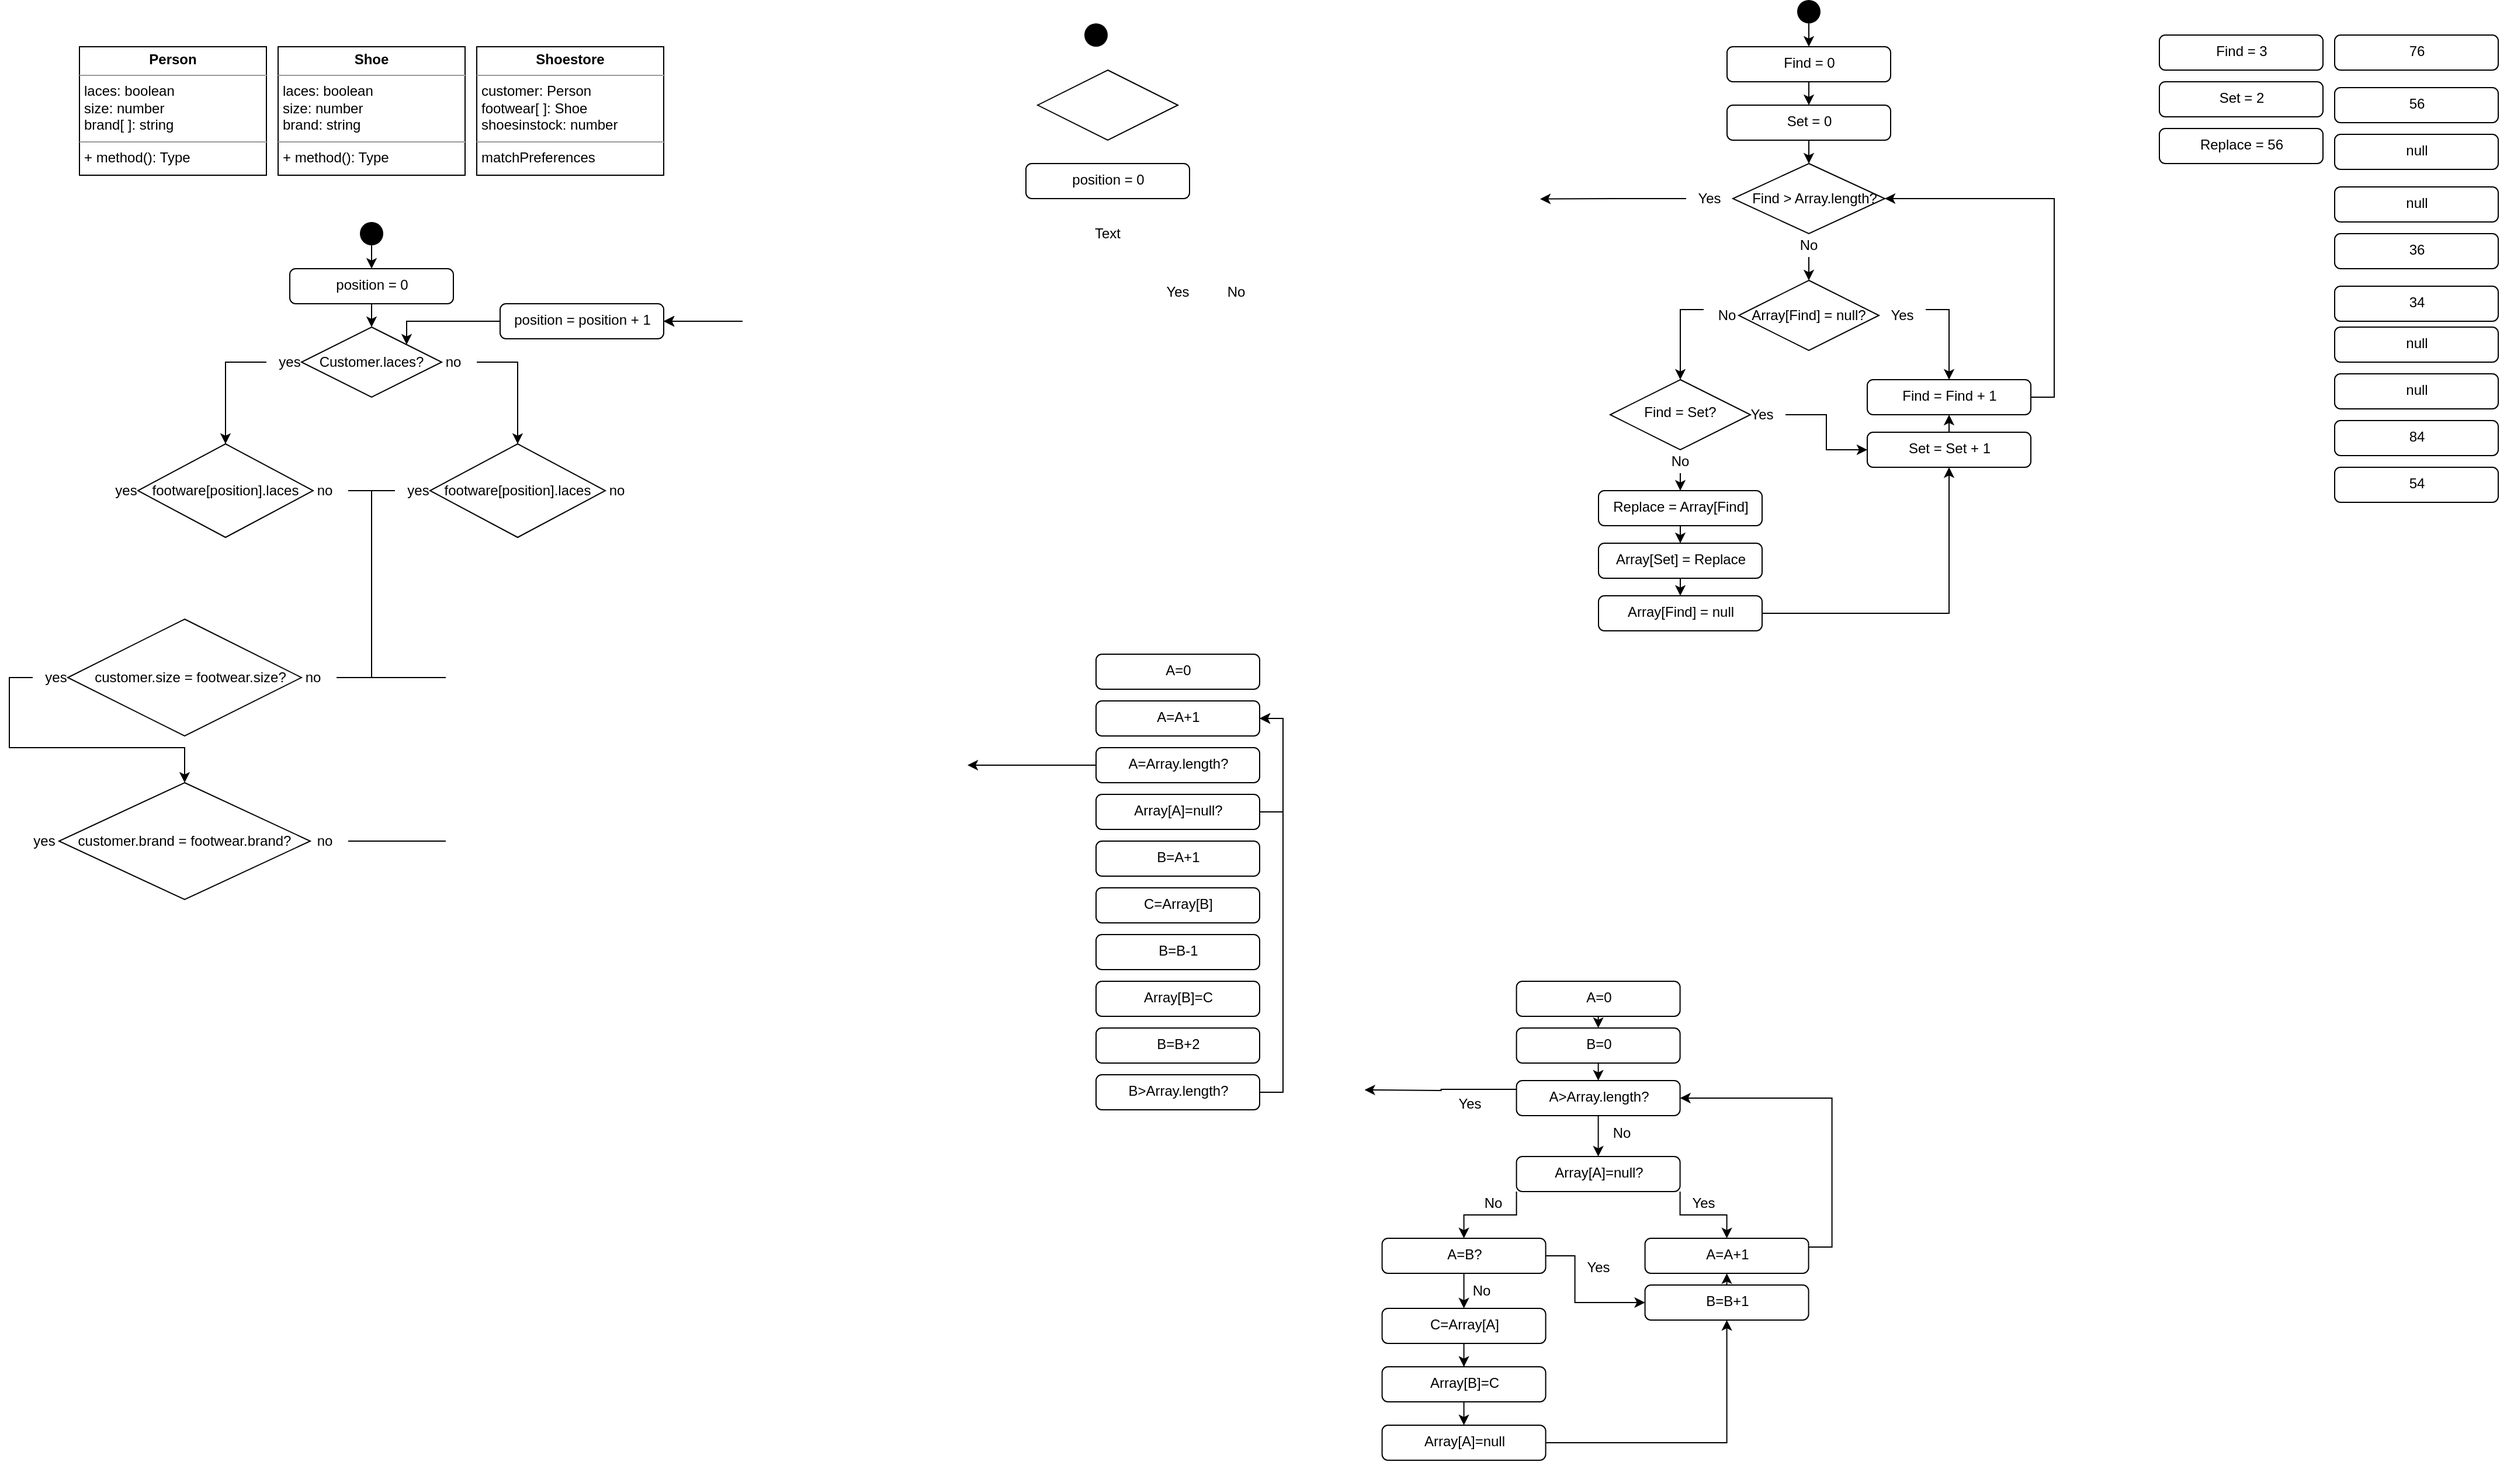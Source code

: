 <mxfile version="14.7.3" type="github" pages="2">
  <diagram id="oat8cXdgs4v1Sx3bqrZk" name="Page-1">
    <mxGraphModel dx="1952" dy="614" grid="1" gridSize="10" guides="1" tooltips="1" connect="1" arrows="1" fold="1" page="1" pageScale="1" pageWidth="850" pageHeight="1100" math="0" shadow="0">
      <root>
        <mxCell id="0" />
        <mxCell id="1" parent="0" />
        <mxCell id="0UiauS-0_PkHhNujrABY-11" value="&lt;p style=&quot;margin: 0px ; margin-top: 4px ; text-align: center&quot;&gt;&lt;b&gt;Shoe&lt;/b&gt;&lt;/p&gt;&lt;hr size=&quot;1&quot;&gt;&lt;p style=&quot;margin: 0px ; margin-left: 4px&quot;&gt;laces: boolean&lt;/p&gt;&lt;p style=&quot;margin: 0px ; margin-left: 4px&quot;&gt;size: number&lt;/p&gt;&lt;p style=&quot;margin: 0px ; margin-left: 4px&quot;&gt;brand: string&lt;/p&gt;&lt;hr size=&quot;1&quot;&gt;&lt;p style=&quot;margin: 0px ; margin-left: 4px&quot;&gt;+ method(): Type&lt;/p&gt;" style="verticalAlign=top;align=left;overflow=fill;fontSize=12;fontFamily=Helvetica;html=1;" parent="1" vertex="1">
          <mxGeometry x="230" y="50" width="160" height="110" as="geometry" />
        </mxCell>
        <mxCell id="0UiauS-0_PkHhNujrABY-12" value="&lt;p style=&quot;margin: 0px ; margin-top: 4px ; text-align: center&quot;&gt;&lt;b&gt;Shoestore&lt;/b&gt;&lt;/p&gt;&lt;hr size=&quot;1&quot;&gt;&lt;p style=&quot;margin: 0px ; margin-left: 4px&quot;&gt;customer: Person&lt;/p&gt;&lt;p style=&quot;margin: 0px ; margin-left: 4px&quot;&gt;footwear[ ]: Shoe&lt;/p&gt;&lt;p style=&quot;margin: 0px ; margin-left: 4px&quot;&gt;shoesinstock: number&lt;/p&gt;&lt;hr size=&quot;1&quot;&gt;&lt;p style=&quot;margin: 0px ; margin-left: 4px&quot;&gt;matchPreferences&lt;/p&gt;" style="verticalAlign=top;align=left;overflow=fill;fontSize=12;fontFamily=Helvetica;html=1;" parent="1" vertex="1">
          <mxGeometry x="400" y="50" width="160" height="110" as="geometry" />
        </mxCell>
        <mxCell id="0UiauS-0_PkHhNujrABY-13" value="&lt;p style=&quot;margin: 0px ; margin-top: 4px ; text-align: center&quot;&gt;&lt;b&gt;Person&lt;/b&gt;&lt;/p&gt;&lt;hr size=&quot;1&quot;&gt;&lt;p style=&quot;margin: 0px ; margin-left: 4px&quot;&gt;laces: boolean&lt;/p&gt;&lt;p style=&quot;margin: 0px ; margin-left: 4px&quot;&gt;size: number&lt;/p&gt;&lt;p style=&quot;margin: 0px ; margin-left: 4px&quot;&gt;brand[ ]: string&lt;/p&gt;&lt;hr size=&quot;1&quot;&gt;&lt;p style=&quot;margin: 0px ; margin-left: 4px&quot;&gt;+ method(): Type&lt;br&gt;&lt;/p&gt;" style="verticalAlign=top;align=left;overflow=fill;fontSize=12;fontFamily=Helvetica;html=1;" parent="1" vertex="1">
          <mxGeometry x="60" y="50" width="160" height="110" as="geometry" />
        </mxCell>
        <mxCell id="0UiauS-0_PkHhNujrABY-17" value="" style="ellipse;fillColor=#000000;strokeColor=none;" parent="1" vertex="1">
          <mxGeometry x="300" y="200" width="20" height="20" as="geometry" />
        </mxCell>
        <mxCell id="0UiauS-0_PkHhNujrABY-69" style="edgeStyle=orthogonalEdgeStyle;rounded=0;orthogonalLoop=1;jettySize=auto;html=1;exitX=1;exitY=0;exitDx=0;exitDy=0;entryX=0;entryY=0.5;entryDx=0;entryDy=0;startArrow=classic;startFill=1;endArrow=none;endFill=0;strokeColor=#000000;" parent="1" source="0UiauS-0_PkHhNujrABY-18" target="0UiauS-0_PkHhNujrABY-67" edge="1">
          <mxGeometry relative="1" as="geometry">
            <Array as="points">
              <mxPoint x="340" y="285" />
            </Array>
          </mxGeometry>
        </mxCell>
        <mxCell id="0UiauS-0_PkHhNujrABY-18" value="" style="rhombus;whiteSpace=wrap;html=1;" parent="1" vertex="1">
          <mxGeometry x="250" y="290" width="120" height="60" as="geometry" />
        </mxCell>
        <mxCell id="0UiauS-0_PkHhNujrABY-20" value="Customer.laces?" style="text;html=1;strokeColor=none;fillColor=none;align=center;verticalAlign=middle;whiteSpace=wrap;rounded=0;" parent="1" vertex="1">
          <mxGeometry x="265" y="310" width="90" height="20" as="geometry" />
        </mxCell>
        <mxCell id="0UiauS-0_PkHhNujrABY-24" style="edgeStyle=orthogonalEdgeStyle;rounded=0;orthogonalLoop=1;jettySize=auto;html=1;exitX=0.5;exitY=1;exitDx=0;exitDy=0;" parent="1" edge="1">
          <mxGeometry relative="1" as="geometry">
            <mxPoint x="530" y="450" as="sourcePoint" />
            <mxPoint x="530" y="450" as="targetPoint" />
          </mxGeometry>
        </mxCell>
        <mxCell id="0UiauS-0_PkHhNujrABY-49" style="edgeStyle=orthogonalEdgeStyle;rounded=0;orthogonalLoop=1;jettySize=auto;html=1;exitX=1;exitY=0.5;exitDx=0;exitDy=0;entryX=0.5;entryY=0;entryDx=0;entryDy=0;startArrow=none;startFill=0;strokeColor=#000000;" parent="1" source="0UiauS-0_PkHhNujrABY-27" target="0UiauS-0_PkHhNujrABY-43" edge="1">
          <mxGeometry relative="1" as="geometry" />
        </mxCell>
        <mxCell id="0UiauS-0_PkHhNujrABY-27" value="no" style="text;html=1;strokeColor=none;fillColor=none;align=center;verticalAlign=middle;whiteSpace=wrap;rounded=0;" parent="1" vertex="1">
          <mxGeometry x="360" y="310" width="40" height="20" as="geometry" />
        </mxCell>
        <mxCell id="0UiauS-0_PkHhNujrABY-28" style="edgeStyle=orthogonalEdgeStyle;rounded=0;orthogonalLoop=1;jettySize=auto;html=1;exitX=0.5;exitY=1;exitDx=0;exitDy=0;startArrow=none;startFill=0;strokeColor=#000000;" parent="1" source="0UiauS-0_PkHhNujrABY-27" target="0UiauS-0_PkHhNujrABY-27" edge="1">
          <mxGeometry relative="1" as="geometry" />
        </mxCell>
        <mxCell id="0UiauS-0_PkHhNujrABY-50" style="edgeStyle=orthogonalEdgeStyle;rounded=0;orthogonalLoop=1;jettySize=auto;html=1;exitX=0;exitY=0.5;exitDx=0;exitDy=0;entryX=0.5;entryY=0;entryDx=0;entryDy=0;startArrow=none;startFill=0;strokeColor=#000000;" parent="1" source="0UiauS-0_PkHhNujrABY-29" target="0UiauS-0_PkHhNujrABY-37" edge="1">
          <mxGeometry relative="1" as="geometry" />
        </mxCell>
        <mxCell id="0UiauS-0_PkHhNujrABY-29" value="yes" style="text;html=1;strokeColor=none;fillColor=none;align=center;verticalAlign=middle;whiteSpace=wrap;rounded=0;" parent="1" vertex="1">
          <mxGeometry x="220" y="310" width="40" height="20" as="geometry" />
        </mxCell>
        <mxCell id="0UiauS-0_PkHhNujrABY-34" style="edgeStyle=orthogonalEdgeStyle;rounded=0;orthogonalLoop=1;jettySize=auto;html=1;exitX=0.5;exitY=1;exitDx=0;exitDy=0;entryX=0.5;entryY=0;entryDx=0;entryDy=0;startArrow=none;startFill=0;strokeColor=#000000;" parent="1" target="0UiauS-0_PkHhNujrABY-18" edge="1">
          <mxGeometry relative="1" as="geometry">
            <mxPoint x="310" y="270" as="sourcePoint" />
          </mxGeometry>
        </mxCell>
        <mxCell id="0UiauS-0_PkHhNujrABY-37" value="" style="rhombus;whiteSpace=wrap;html=1;" parent="1" vertex="1">
          <mxGeometry x="110" y="390" width="150" height="80" as="geometry" />
        </mxCell>
        <mxCell id="0UiauS-0_PkHhNujrABY-38" value="footware[position].laces" style="text;html=1;strokeColor=none;fillColor=none;align=center;verticalAlign=middle;whiteSpace=wrap;rounded=0;" parent="1" vertex="1">
          <mxGeometry x="100" y="420" width="170" height="20" as="geometry" />
        </mxCell>
        <mxCell id="0UiauS-0_PkHhNujrABY-43" value="" style="rhombus;whiteSpace=wrap;html=1;" parent="1" vertex="1">
          <mxGeometry x="360" y="390" width="150" height="80" as="geometry" />
        </mxCell>
        <mxCell id="0UiauS-0_PkHhNujrABY-44" value="footware[position].laces" style="text;html=1;strokeColor=none;fillColor=none;align=center;verticalAlign=middle;whiteSpace=wrap;rounded=0;" parent="1" vertex="1">
          <mxGeometry x="350" y="420" width="170" height="20" as="geometry" />
        </mxCell>
        <mxCell id="0UiauS-0_PkHhNujrABY-45" value="yes" style="text;html=1;strokeColor=none;fillColor=none;align=center;verticalAlign=middle;whiteSpace=wrap;rounded=0;" parent="1" vertex="1">
          <mxGeometry x="80" y="420" width="40" height="20" as="geometry" />
        </mxCell>
        <mxCell id="0UiauS-0_PkHhNujrABY-46" value="no" style="text;html=1;strokeColor=none;fillColor=none;align=center;verticalAlign=middle;whiteSpace=wrap;rounded=0;" parent="1" vertex="1">
          <mxGeometry x="250" y="420" width="40" height="20" as="geometry" />
        </mxCell>
        <mxCell id="0UiauS-0_PkHhNujrABY-56" style="edgeStyle=orthogonalEdgeStyle;rounded=0;orthogonalLoop=1;jettySize=auto;html=1;exitX=0;exitY=0.5;exitDx=0;exitDy=0;entryX=1;entryY=0.5;entryDx=0;entryDy=0;startArrow=none;startFill=0;endArrow=none;endFill=0;strokeColor=#000000;" parent="1" source="0UiauS-0_PkHhNujrABY-47" target="0UiauS-0_PkHhNujrABY-46" edge="1">
          <mxGeometry relative="1" as="geometry">
            <Array as="points">
              <mxPoint x="310" y="430" />
              <mxPoint x="310" y="430" />
            </Array>
          </mxGeometry>
        </mxCell>
        <mxCell id="0UiauS-0_PkHhNujrABY-47" value="yes" style="text;html=1;strokeColor=none;fillColor=none;align=center;verticalAlign=middle;whiteSpace=wrap;rounded=0;" parent="1" vertex="1">
          <mxGeometry x="330" y="420" width="40" height="20" as="geometry" />
        </mxCell>
        <mxCell id="0UiauS-0_PkHhNujrABY-48" value="no" style="text;html=1;strokeColor=none;fillColor=none;align=center;verticalAlign=middle;whiteSpace=wrap;rounded=0;" parent="1" vertex="1">
          <mxGeometry x="500" y="420" width="40" height="20" as="geometry" />
        </mxCell>
        <mxCell id="0UiauS-0_PkHhNujrABY-66" style="edgeStyle=orthogonalEdgeStyle;rounded=0;orthogonalLoop=1;jettySize=auto;html=1;exitX=0.5;exitY=0;exitDx=0;exitDy=0;entryX=0.5;entryY=1;entryDx=0;entryDy=0;startArrow=classic;startFill=1;endArrow=none;endFill=0;strokeColor=#000000;" parent="1" source="0UiauS-0_PkHhNujrABY-65" target="0UiauS-0_PkHhNujrABY-17" edge="1">
          <mxGeometry relative="1" as="geometry" />
        </mxCell>
        <mxCell id="0UiauS-0_PkHhNujrABY-65" value="position = 0" style="html=1;align=center;verticalAlign=top;rounded=1;absoluteArcSize=1;arcSize=10;dashed=0;" parent="1" vertex="1">
          <mxGeometry x="240" y="240" width="140" height="30" as="geometry" />
        </mxCell>
        <mxCell id="0UiauS-0_PkHhNujrABY-68" style="edgeStyle=orthogonalEdgeStyle;rounded=0;orthogonalLoop=1;jettySize=auto;html=1;exitX=1;exitY=0.5;exitDx=0;exitDy=0;entryX=0;entryY=0.5;entryDx=0;entryDy=0;startArrow=classic;startFill=1;endArrow=none;endFill=0;strokeColor=#000000;" parent="1" source="0UiauS-0_PkHhNujrABY-67" target="0UiauS-0_PkHhNujrABY-47" edge="1">
          <mxGeometry relative="1" as="geometry">
            <Array as="points">
              <mxPoint x="680" y="285" />
              <mxPoint x="680" y="590" />
              <mxPoint x="310" y="590" />
              <mxPoint x="310" y="430" />
            </Array>
          </mxGeometry>
        </mxCell>
        <mxCell id="0UiauS-0_PkHhNujrABY-73" style="edgeStyle=orthogonalEdgeStyle;rounded=0;orthogonalLoop=1;jettySize=auto;html=1;exitX=1;exitY=0.5;exitDx=0;exitDy=0;entryX=1;entryY=0.5;entryDx=0;entryDy=0;startArrow=classic;startFill=1;endArrow=none;endFill=0;strokeColor=#000000;" parent="1" source="0UiauS-0_PkHhNujrABY-67" target="0UiauS-0_PkHhNujrABY-72" edge="1">
          <mxGeometry relative="1" as="geometry">
            <Array as="points">
              <mxPoint x="680" y="285" />
              <mxPoint x="680" y="590" />
            </Array>
          </mxGeometry>
        </mxCell>
        <mxCell id="0UiauS-0_PkHhNujrABY-86" style="edgeStyle=orthogonalEdgeStyle;rounded=0;orthogonalLoop=1;jettySize=auto;html=1;exitX=1;exitY=0.5;exitDx=0;exitDy=0;entryX=1;entryY=0.5;entryDx=0;entryDy=0;startArrow=classic;startFill=1;endArrow=none;endFill=0;strokeColor=#000000;" parent="1" source="0UiauS-0_PkHhNujrABY-67" target="0UiauS-0_PkHhNujrABY-82" edge="1">
          <mxGeometry relative="1" as="geometry">
            <Array as="points">
              <mxPoint x="680" y="285" />
              <mxPoint x="680" y="730" />
            </Array>
          </mxGeometry>
        </mxCell>
        <mxCell id="0UiauS-0_PkHhNujrABY-67" value="&lt;span&gt;position = position + 1&lt;/span&gt;" style="html=1;align=center;verticalAlign=top;rounded=1;absoluteArcSize=1;arcSize=10;dashed=0;" parent="1" vertex="1">
          <mxGeometry x="420" y="270" width="140" height="30" as="geometry" />
        </mxCell>
        <mxCell id="0UiauS-0_PkHhNujrABY-70" value="" style="rhombus;whiteSpace=wrap;html=1;" parent="1" vertex="1">
          <mxGeometry x="50" y="540" width="200" height="100" as="geometry" />
        </mxCell>
        <mxCell id="0UiauS-0_PkHhNujrABY-71" value="customer.size = footwear.size?" style="text;html=1;strokeColor=none;fillColor=none;align=center;verticalAlign=middle;whiteSpace=wrap;rounded=0;" parent="1" vertex="1">
          <mxGeometry x="70" y="580" width="170" height="20" as="geometry" />
        </mxCell>
        <mxCell id="0UiauS-0_PkHhNujrABY-72" value="no" style="text;html=1;strokeColor=none;fillColor=none;align=center;verticalAlign=middle;whiteSpace=wrap;rounded=0;" parent="1" vertex="1">
          <mxGeometry x="240" y="580" width="40" height="20" as="geometry" />
        </mxCell>
        <mxCell id="0UiauS-0_PkHhNujrABY-76" value="yes" style="text;html=1;strokeColor=none;fillColor=none;align=center;verticalAlign=middle;whiteSpace=wrap;rounded=0;" parent="1" vertex="1">
          <mxGeometry x="20" y="580" width="40" height="20" as="geometry" />
        </mxCell>
        <mxCell id="0UiauS-0_PkHhNujrABY-84" style="edgeStyle=orthogonalEdgeStyle;rounded=0;orthogonalLoop=1;jettySize=auto;html=1;exitX=0.5;exitY=0;exitDx=0;exitDy=0;entryX=0;entryY=0.5;entryDx=0;entryDy=0;startArrow=classic;startFill=1;endArrow=none;endFill=0;strokeColor=#000000;" parent="1" source="0UiauS-0_PkHhNujrABY-78" target="0UiauS-0_PkHhNujrABY-76" edge="1">
          <mxGeometry relative="1" as="geometry">
            <Array as="points">
              <mxPoint x="150" y="650" />
              <mxPoint y="650" />
              <mxPoint y="590" />
            </Array>
          </mxGeometry>
        </mxCell>
        <mxCell id="0UiauS-0_PkHhNujrABY-78" value="" style="rhombus;whiteSpace=wrap;html=1;" parent="1" vertex="1">
          <mxGeometry x="42.5" y="680" width="215" height="100" as="geometry" />
        </mxCell>
        <mxCell id="0UiauS-0_PkHhNujrABY-79" value="customer.brand = footwear.brand?" style="text;html=1;strokeColor=none;fillColor=none;align=center;verticalAlign=middle;whiteSpace=wrap;rounded=0;" parent="1" vertex="1">
          <mxGeometry x="50" y="720" width="200" height="20" as="geometry" />
        </mxCell>
        <mxCell id="0UiauS-0_PkHhNujrABY-81" value="yes" style="text;html=1;strokeColor=none;fillColor=none;align=center;verticalAlign=middle;whiteSpace=wrap;rounded=0;" parent="1" vertex="1">
          <mxGeometry x="10" y="720" width="40" height="20" as="geometry" />
        </mxCell>
        <mxCell id="0UiauS-0_PkHhNujrABY-82" value="no" style="text;html=1;strokeColor=none;fillColor=none;align=center;verticalAlign=middle;whiteSpace=wrap;rounded=0;" parent="1" vertex="1">
          <mxGeometry x="250" y="720" width="40" height="20" as="geometry" />
        </mxCell>
        <mxCell id="4wXGlt5J8yg0CV67hJb_-1" value="" style="rhombus;whiteSpace=wrap;html=1;" parent="1" vertex="1">
          <mxGeometry x="880" y="70" width="120" height="60" as="geometry" />
        </mxCell>
        <mxCell id="4wXGlt5J8yg0CV67hJb_-2" value="position = 0" style="html=1;align=center;verticalAlign=top;rounded=1;absoluteArcSize=1;arcSize=10;dashed=0;" parent="1" vertex="1">
          <mxGeometry x="870" y="150" width="140" height="30" as="geometry" />
        </mxCell>
        <mxCell id="4wXGlt5J8yg0CV67hJb_-3" value="" style="ellipse;fillColor=#000000;strokeColor=none;" parent="1" vertex="1">
          <mxGeometry x="920" y="30" width="20" height="20" as="geometry" />
        </mxCell>
        <mxCell id="4wXGlt5J8yg0CV67hJb_-4" value="Text" style="text;html=1;strokeColor=none;fillColor=none;align=center;verticalAlign=middle;whiteSpace=wrap;rounded=0;" parent="1" vertex="1">
          <mxGeometry x="920" y="200" width="40" height="20" as="geometry" />
        </mxCell>
        <mxCell id="4wXGlt5J8yg0CV67hJb_-93" style="edgeStyle=orthogonalEdgeStyle;rounded=0;orthogonalLoop=1;jettySize=auto;html=1;exitX=0.5;exitY=1;exitDx=0;exitDy=0;entryX=0.5;entryY=0;entryDx=0;entryDy=0;" parent="1" source="4wXGlt5J8yg0CV67hJb_-5" target="4wXGlt5J8yg0CV67hJb_-79" edge="1">
          <mxGeometry relative="1" as="geometry" />
        </mxCell>
        <mxCell id="4wXGlt5J8yg0CV67hJb_-5" value="" style="ellipse;fillColor=#000000;strokeColor=none;" parent="1" vertex="1">
          <mxGeometry x="1530" y="10" width="20" height="20" as="geometry" />
        </mxCell>
        <mxCell id="4wXGlt5J8yg0CV67hJb_-6" value="A=0" style="html=1;align=center;verticalAlign=top;rounded=1;absoluteArcSize=1;arcSize=10;dashed=0;" parent="1" vertex="1">
          <mxGeometry x="930" y="570" width="140" height="30" as="geometry" />
        </mxCell>
        <mxCell id="4wXGlt5J8yg0CV67hJb_-12" style="edgeStyle=orthogonalEdgeStyle;rounded=0;orthogonalLoop=1;jettySize=auto;html=1;exitX=1;exitY=0.5;exitDx=0;exitDy=0;entryX=1;entryY=0.5;entryDx=0;entryDy=0;" parent="1" source="4wXGlt5J8yg0CV67hJb_-7" target="4wXGlt5J8yg0CV67hJb_-11" edge="1">
          <mxGeometry relative="1" as="geometry" />
        </mxCell>
        <mxCell id="4wXGlt5J8yg0CV67hJb_-7" value="Array[A]=null?" style="html=1;align=center;verticalAlign=top;rounded=1;absoluteArcSize=1;arcSize=10;dashed=0;" parent="1" vertex="1">
          <mxGeometry x="930" y="690" width="140" height="30" as="geometry" />
        </mxCell>
        <mxCell id="4wXGlt5J8yg0CV67hJb_-8" value="B=A+1" style="html=1;align=center;verticalAlign=top;rounded=1;absoluteArcSize=1;arcSize=10;dashed=0;" parent="1" vertex="1">
          <mxGeometry x="930" y="730" width="140" height="30" as="geometry" />
        </mxCell>
        <mxCell id="4wXGlt5J8yg0CV67hJb_-10" style="edgeStyle=orthogonalEdgeStyle;rounded=0;orthogonalLoop=1;jettySize=auto;html=1;exitX=0;exitY=0.5;exitDx=0;exitDy=0;" parent="1" source="4wXGlt5J8yg0CV67hJb_-9" edge="1">
          <mxGeometry relative="1" as="geometry">
            <mxPoint x="820" y="665" as="targetPoint" />
          </mxGeometry>
        </mxCell>
        <mxCell id="4wXGlt5J8yg0CV67hJb_-9" value="A=Array.length?" style="html=1;align=center;verticalAlign=top;rounded=1;absoluteArcSize=1;arcSize=10;dashed=0;" parent="1" vertex="1">
          <mxGeometry x="930" y="650" width="140" height="30" as="geometry" />
        </mxCell>
        <mxCell id="4wXGlt5J8yg0CV67hJb_-11" value="A=A+1" style="html=1;align=center;verticalAlign=top;rounded=1;absoluteArcSize=1;arcSize=10;dashed=0;" parent="1" vertex="1">
          <mxGeometry x="930" y="610" width="140" height="30" as="geometry" />
        </mxCell>
        <mxCell id="4wXGlt5J8yg0CV67hJb_-13" value="C=Array[B]" style="html=1;align=center;verticalAlign=top;rounded=1;absoluteArcSize=1;arcSize=10;dashed=0;" parent="1" vertex="1">
          <mxGeometry x="930" y="770" width="140" height="30" as="geometry" />
        </mxCell>
        <mxCell id="4wXGlt5J8yg0CV67hJb_-14" value="B=B-1" style="html=1;align=center;verticalAlign=top;rounded=1;absoluteArcSize=1;arcSize=10;dashed=0;" parent="1" vertex="1">
          <mxGeometry x="930" y="810" width="140" height="30" as="geometry" />
        </mxCell>
        <mxCell id="4wXGlt5J8yg0CV67hJb_-15" value="Array[B]=C" style="html=1;align=center;verticalAlign=top;rounded=1;absoluteArcSize=1;arcSize=10;dashed=0;" parent="1" vertex="1">
          <mxGeometry x="930" y="850" width="140" height="30" as="geometry" />
        </mxCell>
        <mxCell id="4wXGlt5J8yg0CV67hJb_-16" value="B=B+2" style="html=1;align=center;verticalAlign=top;rounded=1;absoluteArcSize=1;arcSize=10;dashed=0;" parent="1" vertex="1">
          <mxGeometry x="930" y="890" width="140" height="30" as="geometry" />
        </mxCell>
        <mxCell id="4wXGlt5J8yg0CV67hJb_-18" style="edgeStyle=orthogonalEdgeStyle;rounded=0;orthogonalLoop=1;jettySize=auto;html=1;exitX=1;exitY=0.5;exitDx=0;exitDy=0;entryX=1;entryY=0.5;entryDx=0;entryDy=0;" parent="1" source="4wXGlt5J8yg0CV67hJb_-17" target="4wXGlt5J8yg0CV67hJb_-11" edge="1">
          <mxGeometry relative="1" as="geometry" />
        </mxCell>
        <mxCell id="4wXGlt5J8yg0CV67hJb_-17" value="B&amp;gt;Array.length?" style="html=1;align=center;verticalAlign=top;rounded=1;absoluteArcSize=1;arcSize=10;dashed=0;" parent="1" vertex="1">
          <mxGeometry x="930" y="930" width="140" height="30" as="geometry" />
        </mxCell>
        <mxCell id="4wXGlt5J8yg0CV67hJb_-53" style="edgeStyle=orthogonalEdgeStyle;rounded=0;orthogonalLoop=1;jettySize=auto;html=1;exitX=0.5;exitY=1;exitDx=0;exitDy=0;entryX=0.5;entryY=0;entryDx=0;entryDy=0;" parent="1" source="4wXGlt5J8yg0CV67hJb_-19" target="4wXGlt5J8yg0CV67hJb_-21" edge="1">
          <mxGeometry relative="1" as="geometry" />
        </mxCell>
        <mxCell id="4wXGlt5J8yg0CV67hJb_-19" value="A=0" style="html=1;align=center;verticalAlign=top;rounded=1;absoluteArcSize=1;arcSize=10;dashed=0;" parent="1" vertex="1">
          <mxGeometry x="1289.8" y="850" width="140" height="30" as="geometry" />
        </mxCell>
        <mxCell id="4wXGlt5J8yg0CV67hJb_-24" style="edgeStyle=orthogonalEdgeStyle;rounded=0;orthogonalLoop=1;jettySize=auto;html=1;exitX=1;exitY=1;exitDx=0;exitDy=0;entryX=0.5;entryY=0;entryDx=0;entryDy=0;" parent="1" source="4wXGlt5J8yg0CV67hJb_-20" target="4wXGlt5J8yg0CV67hJb_-23" edge="1">
          <mxGeometry relative="1" as="geometry" />
        </mxCell>
        <mxCell id="4wXGlt5J8yg0CV67hJb_-43" style="edgeStyle=orthogonalEdgeStyle;rounded=0;orthogonalLoop=1;jettySize=auto;html=1;exitX=0;exitY=1;exitDx=0;exitDy=0;entryX=0.5;entryY=0;entryDx=0;entryDy=0;" parent="1" source="4wXGlt5J8yg0CV67hJb_-20" target="4wXGlt5J8yg0CV67hJb_-41" edge="1">
          <mxGeometry relative="1" as="geometry" />
        </mxCell>
        <mxCell id="4wXGlt5J8yg0CV67hJb_-20" value="Array[A]=null?" style="html=1;align=center;verticalAlign=top;rounded=1;absoluteArcSize=1;arcSize=10;dashed=0;" parent="1" vertex="1">
          <mxGeometry x="1289.8" y="1000" width="140" height="30" as="geometry" />
        </mxCell>
        <mxCell id="4wXGlt5J8yg0CV67hJb_-52" style="edgeStyle=orthogonalEdgeStyle;rounded=0;orthogonalLoop=1;jettySize=auto;html=1;exitX=0.5;exitY=1;exitDx=0;exitDy=0;entryX=0.5;entryY=0;entryDx=0;entryDy=0;" parent="1" source="4wXGlt5J8yg0CV67hJb_-21" target="4wXGlt5J8yg0CV67hJb_-29" edge="1">
          <mxGeometry relative="1" as="geometry" />
        </mxCell>
        <mxCell id="4wXGlt5J8yg0CV67hJb_-21" value="B=0" style="html=1;align=center;verticalAlign=top;rounded=1;absoluteArcSize=1;arcSize=10;dashed=0;" parent="1" vertex="1">
          <mxGeometry x="1289.8" y="890" width="140" height="30" as="geometry" />
        </mxCell>
        <mxCell id="4wXGlt5J8yg0CV67hJb_-35" style="edgeStyle=orthogonalEdgeStyle;rounded=0;orthogonalLoop=1;jettySize=auto;html=1;exitX=1;exitY=0.25;exitDx=0;exitDy=0;entryX=1;entryY=0.5;entryDx=0;entryDy=0;" parent="1" source="4wXGlt5J8yg0CV67hJb_-23" target="4wXGlt5J8yg0CV67hJb_-29" edge="1">
          <mxGeometry relative="1" as="geometry" />
        </mxCell>
        <mxCell id="4wXGlt5J8yg0CV67hJb_-23" value="A=A+1" style="html=1;align=center;verticalAlign=top;rounded=1;absoluteArcSize=1;arcSize=10;dashed=0;" parent="1" vertex="1">
          <mxGeometry x="1399.8" y="1070" width="140" height="30" as="geometry" />
        </mxCell>
        <mxCell id="4wXGlt5J8yg0CV67hJb_-51" style="edgeStyle=orthogonalEdgeStyle;rounded=0;orthogonalLoop=1;jettySize=auto;html=1;exitX=0.5;exitY=1;exitDx=0;exitDy=0;entryX=0.5;entryY=0;entryDx=0;entryDy=0;" parent="1" source="4wXGlt5J8yg0CV67hJb_-29" target="4wXGlt5J8yg0CV67hJb_-20" edge="1">
          <mxGeometry relative="1" as="geometry" />
        </mxCell>
        <mxCell id="4wXGlt5J8yg0CV67hJb_-54" style="edgeStyle=orthogonalEdgeStyle;rounded=0;orthogonalLoop=1;jettySize=auto;html=1;exitX=0;exitY=0.25;exitDx=0;exitDy=0;" parent="1" source="4wXGlt5J8yg0CV67hJb_-29" edge="1">
          <mxGeometry relative="1" as="geometry">
            <mxPoint x="1159.8" y="943" as="targetPoint" />
          </mxGeometry>
        </mxCell>
        <mxCell id="4wXGlt5J8yg0CV67hJb_-29" value="A&amp;gt;Array.length?" style="html=1;align=center;verticalAlign=top;rounded=1;absoluteArcSize=1;arcSize=10;dashed=0;" parent="1" vertex="1">
          <mxGeometry x="1289.8" y="935" width="140" height="30" as="geometry" />
        </mxCell>
        <mxCell id="4wXGlt5J8yg0CV67hJb_-36" value="Yes" style="text;html=1;strokeColor=none;fillColor=none;align=center;verticalAlign=middle;whiteSpace=wrap;rounded=0;" parent="1" vertex="1">
          <mxGeometry x="980" y="250" width="40" height="20" as="geometry" />
        </mxCell>
        <mxCell id="4wXGlt5J8yg0CV67hJb_-38" value="No" style="text;html=1;strokeColor=none;fillColor=none;align=center;verticalAlign=middle;whiteSpace=wrap;rounded=0;" parent="1" vertex="1">
          <mxGeometry x="1030" y="250" width="40" height="20" as="geometry" />
        </mxCell>
        <mxCell id="4wXGlt5J8yg0CV67hJb_-39" value="Yes" style="text;html=1;strokeColor=none;fillColor=none;align=center;verticalAlign=middle;whiteSpace=wrap;rounded=0;" parent="1" vertex="1">
          <mxGeometry x="1229.8" y="945" width="40" height="20" as="geometry" />
        </mxCell>
        <mxCell id="4wXGlt5J8yg0CV67hJb_-48" style="edgeStyle=orthogonalEdgeStyle;rounded=0;orthogonalLoop=1;jettySize=auto;html=1;exitX=1;exitY=0.5;exitDx=0;exitDy=0;entryX=0;entryY=0.5;entryDx=0;entryDy=0;" parent="1" source="4wXGlt5J8yg0CV67hJb_-41" target="4wXGlt5J8yg0CV67hJb_-47" edge="1">
          <mxGeometry relative="1" as="geometry">
            <Array as="points">
              <mxPoint x="1339.8" y="1085" />
              <mxPoint x="1339.8" y="1125" />
            </Array>
          </mxGeometry>
        </mxCell>
        <mxCell id="4wXGlt5J8yg0CV67hJb_-59" style="edgeStyle=orthogonalEdgeStyle;rounded=0;orthogonalLoop=1;jettySize=auto;html=1;exitX=0.5;exitY=1;exitDx=0;exitDy=0;entryX=0.5;entryY=0;entryDx=0;entryDy=0;" parent="1" source="4wXGlt5J8yg0CV67hJb_-41" target="4wXGlt5J8yg0CV67hJb_-58" edge="1">
          <mxGeometry relative="1" as="geometry" />
        </mxCell>
        <mxCell id="4wXGlt5J8yg0CV67hJb_-41" value="A=B?" style="html=1;align=center;verticalAlign=top;rounded=1;absoluteArcSize=1;arcSize=10;dashed=0;" parent="1" vertex="1">
          <mxGeometry x="1174.8" y="1070" width="140" height="30" as="geometry" />
        </mxCell>
        <mxCell id="4wXGlt5J8yg0CV67hJb_-45" value="Yes" style="text;html=1;strokeColor=none;fillColor=none;align=center;verticalAlign=middle;whiteSpace=wrap;rounded=0;" parent="1" vertex="1">
          <mxGeometry x="1339.8" y="1085" width="40" height="20" as="geometry" />
        </mxCell>
        <mxCell id="4wXGlt5J8yg0CV67hJb_-49" style="edgeStyle=orthogonalEdgeStyle;rounded=0;orthogonalLoop=1;jettySize=auto;html=1;exitX=0.5;exitY=0;exitDx=0;exitDy=0;entryX=0.5;entryY=1;entryDx=0;entryDy=0;" parent="1" source="4wXGlt5J8yg0CV67hJb_-47" target="4wXGlt5J8yg0CV67hJb_-23" edge="1">
          <mxGeometry relative="1" as="geometry" />
        </mxCell>
        <mxCell id="4wXGlt5J8yg0CV67hJb_-47" value="B=B+1" style="html=1;align=center;verticalAlign=top;rounded=1;absoluteArcSize=1;arcSize=10;dashed=0;" parent="1" vertex="1">
          <mxGeometry x="1399.8" y="1110" width="140" height="30" as="geometry" />
        </mxCell>
        <mxCell id="4wXGlt5J8yg0CV67hJb_-55" value="No" style="text;html=1;strokeColor=none;fillColor=none;align=center;verticalAlign=middle;whiteSpace=wrap;rounded=0;" parent="1" vertex="1">
          <mxGeometry x="1359.8" y="970" width="40" height="20" as="geometry" />
        </mxCell>
        <mxCell id="4wXGlt5J8yg0CV67hJb_-56" value="Yes" style="text;html=1;strokeColor=none;fillColor=none;align=center;verticalAlign=middle;whiteSpace=wrap;rounded=0;" parent="1" vertex="1">
          <mxGeometry x="1429.8" y="1030" width="40" height="20" as="geometry" />
        </mxCell>
        <mxCell id="4wXGlt5J8yg0CV67hJb_-57" value="No" style="text;html=1;strokeColor=none;fillColor=none;align=center;verticalAlign=middle;whiteSpace=wrap;rounded=0;" parent="1" vertex="1">
          <mxGeometry x="1249.8" y="1030" width="40" height="20" as="geometry" />
        </mxCell>
        <mxCell id="4wXGlt5J8yg0CV67hJb_-62" style="edgeStyle=orthogonalEdgeStyle;rounded=0;orthogonalLoop=1;jettySize=auto;html=1;exitX=0.5;exitY=1;exitDx=0;exitDy=0;" parent="1" source="4wXGlt5J8yg0CV67hJb_-58" target="4wXGlt5J8yg0CV67hJb_-61" edge="1">
          <mxGeometry relative="1" as="geometry" />
        </mxCell>
        <mxCell id="4wXGlt5J8yg0CV67hJb_-58" value="C=Array[A]" style="html=1;align=center;verticalAlign=top;rounded=1;absoluteArcSize=1;arcSize=10;dashed=0;" parent="1" vertex="1">
          <mxGeometry x="1174.8" y="1130" width="140" height="30" as="geometry" />
        </mxCell>
        <mxCell id="4wXGlt5J8yg0CV67hJb_-60" value="No" style="text;html=1;strokeColor=none;fillColor=none;align=center;verticalAlign=middle;whiteSpace=wrap;rounded=0;" parent="1" vertex="1">
          <mxGeometry x="1239.8" y="1105" width="40" height="20" as="geometry" />
        </mxCell>
        <mxCell id="4wXGlt5J8yg0CV67hJb_-64" style="edgeStyle=orthogonalEdgeStyle;rounded=0;orthogonalLoop=1;jettySize=auto;html=1;exitX=0.5;exitY=1;exitDx=0;exitDy=0;entryX=0.5;entryY=0;entryDx=0;entryDy=0;" parent="1" source="4wXGlt5J8yg0CV67hJb_-61" target="4wXGlt5J8yg0CV67hJb_-63" edge="1">
          <mxGeometry relative="1" as="geometry" />
        </mxCell>
        <mxCell id="4wXGlt5J8yg0CV67hJb_-61" value="Array[B]=C" style="html=1;align=center;verticalAlign=top;rounded=1;absoluteArcSize=1;arcSize=10;dashed=0;" parent="1" vertex="1">
          <mxGeometry x="1174.8" y="1180" width="140" height="30" as="geometry" />
        </mxCell>
        <mxCell id="4wXGlt5J8yg0CV67hJb_-65" style="edgeStyle=orthogonalEdgeStyle;rounded=0;orthogonalLoop=1;jettySize=auto;html=1;exitX=1;exitY=0.5;exitDx=0;exitDy=0;entryX=0.5;entryY=1;entryDx=0;entryDy=0;" parent="1" source="4wXGlt5J8yg0CV67hJb_-63" target="4wXGlt5J8yg0CV67hJb_-47" edge="1">
          <mxGeometry relative="1" as="geometry" />
        </mxCell>
        <mxCell id="4wXGlt5J8yg0CV67hJb_-63" value="Array[A]=null" style="html=1;align=center;verticalAlign=top;rounded=1;absoluteArcSize=1;arcSize=10;dashed=0;" parent="1" vertex="1">
          <mxGeometry x="1174.8" y="1230" width="140" height="30" as="geometry" />
        </mxCell>
        <mxCell id="4wXGlt5J8yg0CV67hJb_-66" value="76" style="html=1;align=center;verticalAlign=top;rounded=1;absoluteArcSize=1;arcSize=10;dashed=0;" parent="1" vertex="1">
          <mxGeometry x="1990" y="40" width="140" height="30" as="geometry" />
        </mxCell>
        <mxCell id="4wXGlt5J8yg0CV67hJb_-67" value="84" style="html=1;align=center;verticalAlign=top;rounded=1;absoluteArcSize=1;arcSize=10;dashed=0;" parent="1" vertex="1">
          <mxGeometry x="1990" y="370" width="140" height="30" as="geometry" />
        </mxCell>
        <mxCell id="4wXGlt5J8yg0CV67hJb_-68" value="36" style="html=1;align=center;verticalAlign=top;rounded=1;absoluteArcSize=1;arcSize=10;dashed=0;" parent="1" vertex="1">
          <mxGeometry x="1990" y="210" width="140" height="30" as="geometry" />
        </mxCell>
        <mxCell id="4wXGlt5J8yg0CV67hJb_-69" value="null" style="html=1;align=center;verticalAlign=top;rounded=1;absoluteArcSize=1;arcSize=10;dashed=0;" parent="1" vertex="1">
          <mxGeometry x="1990" y="125" width="140" height="30" as="geometry" />
        </mxCell>
        <mxCell id="4wXGlt5J8yg0CV67hJb_-70" value="34" style="html=1;align=center;verticalAlign=top;rounded=1;absoluteArcSize=1;arcSize=10;dashed=0;" parent="1" vertex="1">
          <mxGeometry x="1990" y="255" width="140" height="30" as="geometry" />
        </mxCell>
        <mxCell id="4wXGlt5J8yg0CV67hJb_-71" value="54" style="html=1;align=center;verticalAlign=top;rounded=1;absoluteArcSize=1;arcSize=10;dashed=0;" parent="1" vertex="1">
          <mxGeometry x="1990" y="410" width="140" height="30" as="geometry" />
        </mxCell>
        <mxCell id="4wXGlt5J8yg0CV67hJb_-72" value="56" style="html=1;align=center;verticalAlign=top;rounded=1;absoluteArcSize=1;arcSize=10;dashed=0;" parent="1" vertex="1">
          <mxGeometry x="1990" y="85" width="140" height="30" as="geometry" />
        </mxCell>
        <mxCell id="4wXGlt5J8yg0CV67hJb_-73" value="null" style="html=1;align=center;verticalAlign=top;rounded=1;absoluteArcSize=1;arcSize=10;dashed=0;" parent="1" vertex="1">
          <mxGeometry x="1990" y="290" width="140" height="30" as="geometry" />
        </mxCell>
        <mxCell id="4wXGlt5J8yg0CV67hJb_-74" value="null" style="html=1;align=center;verticalAlign=top;rounded=1;absoluteArcSize=1;arcSize=10;dashed=0;" parent="1" vertex="1">
          <mxGeometry x="1990" y="330" width="140" height="30" as="geometry" />
        </mxCell>
        <mxCell id="4wXGlt5J8yg0CV67hJb_-75" value="null" style="html=1;align=center;verticalAlign=top;rounded=1;absoluteArcSize=1;arcSize=10;dashed=0;" parent="1" vertex="1">
          <mxGeometry x="1990" y="170" width="140" height="30" as="geometry" />
        </mxCell>
        <mxCell id="4wXGlt5J8yg0CV67hJb_-76" value="Find = 3" style="html=1;align=center;verticalAlign=top;rounded=1;absoluteArcSize=1;arcSize=10;dashed=0;" parent="1" vertex="1">
          <mxGeometry x="1840" y="40" width="140" height="30" as="geometry" />
        </mxCell>
        <mxCell id="4wXGlt5J8yg0CV67hJb_-78" value="Replace = 56" style="html=1;align=center;verticalAlign=top;rounded=1;absoluteArcSize=1;arcSize=10;dashed=0;" parent="1" vertex="1">
          <mxGeometry x="1840" y="120" width="140" height="30" as="geometry" />
        </mxCell>
        <mxCell id="4wXGlt5J8yg0CV67hJb_-81" style="edgeStyle=orthogonalEdgeStyle;rounded=0;orthogonalLoop=1;jettySize=auto;html=1;exitX=0.5;exitY=1;exitDx=0;exitDy=0;entryX=0.5;entryY=0;entryDx=0;entryDy=0;" parent="1" source="4wXGlt5J8yg0CV67hJb_-79" target="4wXGlt5J8yg0CV67hJb_-80" edge="1">
          <mxGeometry relative="1" as="geometry" />
        </mxCell>
        <mxCell id="4wXGlt5J8yg0CV67hJb_-79" value="Find = 0" style="html=1;align=center;verticalAlign=top;rounded=1;absoluteArcSize=1;arcSize=10;dashed=0;" parent="1" vertex="1">
          <mxGeometry x="1470" y="50" width="140" height="30" as="geometry" />
        </mxCell>
        <mxCell id="4wXGlt5J8yg0CV67hJb_-85" style="edgeStyle=orthogonalEdgeStyle;rounded=0;orthogonalLoop=1;jettySize=auto;html=1;exitX=0.5;exitY=1;exitDx=0;exitDy=0;entryX=0.5;entryY=0;entryDx=0;entryDy=0;" parent="1" source="4wXGlt5J8yg0CV67hJb_-80" target="4wXGlt5J8yg0CV67hJb_-83" edge="1">
          <mxGeometry relative="1" as="geometry" />
        </mxCell>
        <mxCell id="4wXGlt5J8yg0CV67hJb_-80" value="Set = 0" style="html=1;align=center;verticalAlign=top;rounded=1;absoluteArcSize=1;arcSize=10;dashed=0;" parent="1" vertex="1">
          <mxGeometry x="1470" y="100" width="140" height="30" as="geometry" />
        </mxCell>
        <mxCell id="4wXGlt5J8yg0CV67hJb_-83" value="" style="rhombus;whiteSpace=wrap;html=1;" parent="1" vertex="1">
          <mxGeometry x="1475" y="150" width="130" height="60" as="geometry" />
        </mxCell>
        <mxCell id="4wXGlt5J8yg0CV67hJb_-84" value="Find &amp;gt; Array.length?" style="text;html=1;strokeColor=none;fillColor=none;align=center;verticalAlign=middle;whiteSpace=wrap;rounded=0;" parent="1" vertex="1">
          <mxGeometry x="1490" y="170" width="110" height="20" as="geometry" />
        </mxCell>
        <mxCell id="4wXGlt5J8yg0CV67hJb_-92" style="edgeStyle=orthogonalEdgeStyle;rounded=0;orthogonalLoop=1;jettySize=auto;html=1;exitX=0.5;exitY=1;exitDx=0;exitDy=0;entryX=0.5;entryY=0;entryDx=0;entryDy=0;" parent="1" source="4wXGlt5J8yg0CV67hJb_-87" target="4wXGlt5J8yg0CV67hJb_-90" edge="1">
          <mxGeometry relative="1" as="geometry" />
        </mxCell>
        <mxCell id="4wXGlt5J8yg0CV67hJb_-87" value="No" style="text;html=1;strokeColor=none;fillColor=none;align=center;verticalAlign=middle;whiteSpace=wrap;rounded=0;" parent="1" vertex="1">
          <mxGeometry x="1520" y="210" width="40" height="20" as="geometry" />
        </mxCell>
        <mxCell id="4wXGlt5J8yg0CV67hJb_-89" style="edgeStyle=orthogonalEdgeStyle;rounded=0;orthogonalLoop=1;jettySize=auto;html=1;exitX=0;exitY=0.5;exitDx=0;exitDy=0;" parent="1" source="4wXGlt5J8yg0CV67hJb_-88" edge="1">
          <mxGeometry relative="1" as="geometry">
            <mxPoint x="1310" y="180.333" as="targetPoint" />
          </mxGeometry>
        </mxCell>
        <mxCell id="4wXGlt5J8yg0CV67hJb_-88" value="Yes" style="text;html=1;strokeColor=none;fillColor=none;align=center;verticalAlign=middle;whiteSpace=wrap;rounded=0;" parent="1" vertex="1">
          <mxGeometry x="1435" y="170" width="40" height="20" as="geometry" />
        </mxCell>
        <mxCell id="4wXGlt5J8yg0CV67hJb_-90" value="" style="rhombus;whiteSpace=wrap;html=1;" parent="1" vertex="1">
          <mxGeometry x="1480" y="250" width="120" height="60" as="geometry" />
        </mxCell>
        <mxCell id="4wXGlt5J8yg0CV67hJb_-91" value="Array[Find] = null?" style="text;html=1;strokeColor=none;fillColor=none;align=center;verticalAlign=middle;whiteSpace=wrap;rounded=0;" parent="1" vertex="1">
          <mxGeometry x="1490" y="270" width="100" height="20" as="geometry" />
        </mxCell>
        <mxCell id="4wXGlt5J8yg0CV67hJb_-99" style="edgeStyle=orthogonalEdgeStyle;rounded=0;orthogonalLoop=1;jettySize=auto;html=1;exitX=1;exitY=0.5;exitDx=0;exitDy=0;entryX=1;entryY=0.5;entryDx=0;entryDy=0;" parent="1" source="4wXGlt5J8yg0CV67hJb_-94" target="4wXGlt5J8yg0CV67hJb_-83" edge="1">
          <mxGeometry relative="1" as="geometry" />
        </mxCell>
        <mxCell id="4wXGlt5J8yg0CV67hJb_-94" value="Find = Find + 1" style="html=1;align=center;verticalAlign=top;rounded=1;absoluteArcSize=1;arcSize=10;dashed=0;" parent="1" vertex="1">
          <mxGeometry x="1590" y="335" width="140" height="30" as="geometry" />
        </mxCell>
        <mxCell id="4wXGlt5J8yg0CV67hJb_-96" style="edgeStyle=orthogonalEdgeStyle;rounded=0;orthogonalLoop=1;jettySize=auto;html=1;exitX=0.5;exitY=0;exitDx=0;exitDy=0;entryX=0.5;entryY=1;entryDx=0;entryDy=0;" parent="1" source="4wXGlt5J8yg0CV67hJb_-95" target="4wXGlt5J8yg0CV67hJb_-94" edge="1">
          <mxGeometry relative="1" as="geometry" />
        </mxCell>
        <mxCell id="4wXGlt5J8yg0CV67hJb_-95" value="Set = Set + 1" style="html=1;align=center;verticalAlign=top;rounded=1;absoluteArcSize=1;arcSize=10;dashed=0;" parent="1" vertex="1">
          <mxGeometry x="1590" y="380" width="140" height="30" as="geometry" />
        </mxCell>
        <mxCell id="4wXGlt5J8yg0CV67hJb_-107" style="edgeStyle=orthogonalEdgeStyle;rounded=0;orthogonalLoop=1;jettySize=auto;html=1;exitX=1;exitY=0.25;exitDx=0;exitDy=0;entryX=0.5;entryY=0;entryDx=0;entryDy=0;" parent="1" source="4wXGlt5J8yg0CV67hJb_-100" target="4wXGlt5J8yg0CV67hJb_-94" edge="1">
          <mxGeometry relative="1" as="geometry" />
        </mxCell>
        <mxCell id="4wXGlt5J8yg0CV67hJb_-100" value="Yes" style="text;html=1;strokeColor=none;fillColor=none;align=center;verticalAlign=middle;whiteSpace=wrap;rounded=0;" parent="1" vertex="1">
          <mxGeometry x="1600" y="270" width="40" height="20" as="geometry" />
        </mxCell>
        <mxCell id="4wXGlt5J8yg0CV67hJb_-106" style="edgeStyle=orthogonalEdgeStyle;rounded=0;orthogonalLoop=1;jettySize=auto;html=1;exitX=0;exitY=0.25;exitDx=0;exitDy=0;entryX=0.5;entryY=0;entryDx=0;entryDy=0;" parent="1" source="4wXGlt5J8yg0CV67hJb_-101" target="4wXGlt5J8yg0CV67hJb_-103" edge="1">
          <mxGeometry relative="1" as="geometry" />
        </mxCell>
        <mxCell id="4wXGlt5J8yg0CV67hJb_-101" value="No" style="text;html=1;strokeColor=none;fillColor=none;align=center;verticalAlign=middle;whiteSpace=wrap;rounded=0;" parent="1" vertex="1">
          <mxGeometry x="1450" y="270" width="40" height="20" as="geometry" />
        </mxCell>
        <mxCell id="4wXGlt5J8yg0CV67hJb_-103" value="" style="rhombus;whiteSpace=wrap;html=1;" parent="1" vertex="1">
          <mxGeometry x="1370" y="335" width="120" height="60" as="geometry" />
        </mxCell>
        <mxCell id="4wXGlt5J8yg0CV67hJb_-105" value="Find = Set?" style="text;html=1;strokeColor=none;fillColor=none;align=center;verticalAlign=middle;whiteSpace=wrap;rounded=0;" parent="1" vertex="1">
          <mxGeometry x="1395" y="350" width="70" height="25" as="geometry" />
        </mxCell>
        <mxCell id="4wXGlt5J8yg0CV67hJb_-110" style="edgeStyle=orthogonalEdgeStyle;rounded=0;orthogonalLoop=1;jettySize=auto;html=1;exitX=1;exitY=0.5;exitDx=0;exitDy=0;entryX=0;entryY=0.5;entryDx=0;entryDy=0;" parent="1" source="4wXGlt5J8yg0CV67hJb_-109" target="4wXGlt5J8yg0CV67hJb_-95" edge="1">
          <mxGeometry relative="1" as="geometry" />
        </mxCell>
        <mxCell id="4wXGlt5J8yg0CV67hJb_-109" value="Yes" style="text;html=1;strokeColor=none;fillColor=none;align=center;verticalAlign=middle;whiteSpace=wrap;rounded=0;" parent="1" vertex="1">
          <mxGeometry x="1480" y="355" width="40" height="20" as="geometry" />
        </mxCell>
        <mxCell id="4wXGlt5J8yg0CV67hJb_-113" style="edgeStyle=orthogonalEdgeStyle;rounded=0;orthogonalLoop=1;jettySize=auto;html=1;exitX=0.5;exitY=1;exitDx=0;exitDy=0;entryX=0.5;entryY=0;entryDx=0;entryDy=0;" parent="1" source="4wXGlt5J8yg0CV67hJb_-111" target="4wXGlt5J8yg0CV67hJb_-112" edge="1">
          <mxGeometry relative="1" as="geometry" />
        </mxCell>
        <mxCell id="4wXGlt5J8yg0CV67hJb_-111" value="No" style="text;html=1;strokeColor=none;fillColor=none;align=center;verticalAlign=middle;whiteSpace=wrap;rounded=0;" parent="1" vertex="1">
          <mxGeometry x="1410" y="395" width="40" height="20" as="geometry" />
        </mxCell>
        <mxCell id="4wXGlt5J8yg0CV67hJb_-115" style="edgeStyle=orthogonalEdgeStyle;rounded=0;orthogonalLoop=1;jettySize=auto;html=1;exitX=0.5;exitY=1;exitDx=0;exitDy=0;entryX=0.5;entryY=0;entryDx=0;entryDy=0;" parent="1" source="4wXGlt5J8yg0CV67hJb_-112" target="4wXGlt5J8yg0CV67hJb_-114" edge="1">
          <mxGeometry relative="1" as="geometry" />
        </mxCell>
        <mxCell id="4wXGlt5J8yg0CV67hJb_-112" value="Replace = Array[Find]" style="html=1;align=center;verticalAlign=top;rounded=1;absoluteArcSize=1;arcSize=10;dashed=0;" parent="1" vertex="1">
          <mxGeometry x="1360" y="430" width="140" height="30" as="geometry" />
        </mxCell>
        <mxCell id="4wXGlt5J8yg0CV67hJb_-117" style="edgeStyle=orthogonalEdgeStyle;rounded=0;orthogonalLoop=1;jettySize=auto;html=1;exitX=0.5;exitY=1;exitDx=0;exitDy=0;entryX=0.5;entryY=0;entryDx=0;entryDy=0;" parent="1" source="4wXGlt5J8yg0CV67hJb_-114" target="4wXGlt5J8yg0CV67hJb_-116" edge="1">
          <mxGeometry relative="1" as="geometry" />
        </mxCell>
        <mxCell id="4wXGlt5J8yg0CV67hJb_-114" value="Array[Set] = Replace" style="html=1;align=center;verticalAlign=top;rounded=1;absoluteArcSize=1;arcSize=10;dashed=0;" parent="1" vertex="1">
          <mxGeometry x="1360" y="475" width="140" height="30" as="geometry" />
        </mxCell>
        <mxCell id="4wXGlt5J8yg0CV67hJb_-118" style="edgeStyle=orthogonalEdgeStyle;rounded=0;orthogonalLoop=1;jettySize=auto;html=1;exitX=1;exitY=0.5;exitDx=0;exitDy=0;entryX=0.5;entryY=1;entryDx=0;entryDy=0;" parent="1" source="4wXGlt5J8yg0CV67hJb_-116" target="4wXGlt5J8yg0CV67hJb_-95" edge="1">
          <mxGeometry relative="1" as="geometry" />
        </mxCell>
        <mxCell id="4wXGlt5J8yg0CV67hJb_-116" value="Array[Find] = null" style="html=1;align=center;verticalAlign=top;rounded=1;absoluteArcSize=1;arcSize=10;dashed=0;" parent="1" vertex="1">
          <mxGeometry x="1360" y="520" width="140" height="30" as="geometry" />
        </mxCell>
        <mxCell id="zPkOGfgggCL_Wc4n1hEh-1" value="Set = 2" style="html=1;align=center;verticalAlign=top;rounded=1;absoluteArcSize=1;arcSize=10;dashed=0;" parent="1" vertex="1">
          <mxGeometry x="1840" y="80" width="140" height="30" as="geometry" />
        </mxCell>
      </root>
    </mxGraphModel>
  </diagram>
  <diagram id="Kk5wopgK_M0hgYfYB5Zj" name="Hang Man">
    <mxGraphModel dx="1837" dy="1023" grid="1" gridSize="10" guides="1" tooltips="1" connect="1" arrows="1" fold="1" page="1" pageScale="1" pageWidth="850" pageHeight="1100" math="0" shadow="0">
      <root>
        <mxCell id="PoSUExzUvsczGDW5PUXT-0" />
        <mxCell id="PoSUExzUvsczGDW5PUXT-1" parent="PoSUExzUvsczGDW5PUXT-0" />
        <mxCell id="Gb0ZLy-aXzpl-p9k_fqN-13" style="edgeStyle=orthogonalEdgeStyle;rounded=0;orthogonalLoop=1;jettySize=auto;html=1;exitX=0.5;exitY=1;exitDx=0;exitDy=0;entryX=0.5;entryY=0;entryDx=0;entryDy=0;" parent="PoSUExzUvsczGDW5PUXT-1" source="PoSUExzUvsczGDW5PUXT-2" target="Gb0ZLy-aXzpl-p9k_fqN-10" edge="1">
          <mxGeometry relative="1" as="geometry" />
        </mxCell>
        <mxCell id="PoSUExzUvsczGDW5PUXT-2" value="" style="ellipse;fillColor=#000000;strokeColor=none;" parent="PoSUExzUvsczGDW5PUXT-1" vertex="1">
          <mxGeometry x="410" y="30" width="30" height="30" as="geometry" />
        </mxCell>
        <mxCell id="Gb0ZLy-aXzpl-p9k_fqN-20" style="edgeStyle=orthogonalEdgeStyle;rounded=0;orthogonalLoop=1;jettySize=auto;html=1;exitX=0.5;exitY=1;exitDx=0;exitDy=0;entryX=0.5;entryY=0;entryDx=0;entryDy=0;" parent="PoSUExzUvsczGDW5PUXT-1" source="PoSUExzUvsczGDW5PUXT-4" target="Gb0ZLy-aXzpl-p9k_fqN-19" edge="1">
          <mxGeometry relative="1" as="geometry" />
        </mxCell>
        <mxCell id="PoSUExzUvsczGDW5PUXT-4" value="Wait for Response" style="html=1;align=center;verticalAlign=top;rounded=1;absoluteArcSize=1;arcSize=10;dashed=0;" parent="PoSUExzUvsczGDW5PUXT-1" vertex="1">
          <mxGeometry x="355" y="140" width="140" height="40" as="geometry" />
        </mxCell>
        <mxCell id="_gQQzUexBBZjZdInyQSn-12" style="edgeStyle=orthogonalEdgeStyle;rounded=0;orthogonalLoop=1;jettySize=auto;html=1;exitX=1;exitY=0.5;exitDx=0;exitDy=0;entryX=0;entryY=0.5;entryDx=0;entryDy=0;" parent="PoSUExzUvsczGDW5PUXT-1" source="Gb0ZLy-aXzpl-p9k_fqN-5" target="Gb0ZLy-aXzpl-p9k_fqN-8" edge="1">
          <mxGeometry relative="1" as="geometry" />
        </mxCell>
        <mxCell id="Gb0ZLy-aXzpl-p9k_fqN-5" value="Yes" style="text;html=1;strokeColor=none;fillColor=none;align=center;verticalAlign=middle;whiteSpace=wrap;rounded=0;" parent="PoSUExzUvsczGDW5PUXT-1" vertex="1">
          <mxGeometry x="507.5" y="230" width="40" height="20" as="geometry" />
        </mxCell>
        <mxCell id="_gQQzUexBBZjZdInyQSn-11" style="edgeStyle=orthogonalEdgeStyle;rounded=0;orthogonalLoop=1;jettySize=auto;html=1;exitX=0;exitY=0.5;exitDx=0;exitDy=0;entryX=0.5;entryY=0;entryDx=0;entryDy=0;" parent="PoSUExzUvsczGDW5PUXT-1" source="Gb0ZLy-aXzpl-p9k_fqN-6" target="Gb0ZLy-aXzpl-p9k_fqN-34" edge="1">
          <mxGeometry relative="1" as="geometry" />
        </mxCell>
        <mxCell id="Gb0ZLy-aXzpl-p9k_fqN-6" value="No" style="text;html=1;strokeColor=none;fillColor=none;align=center;verticalAlign=middle;whiteSpace=wrap;rounded=0;" parent="PoSUExzUvsczGDW5PUXT-1" vertex="1">
          <mxGeometry x="300" y="230" width="40" height="20" as="geometry" />
        </mxCell>
        <mxCell id="Gb0ZLy-aXzpl-p9k_fqN-21" style="edgeStyle=orthogonalEdgeStyle;rounded=0;orthogonalLoop=1;jettySize=auto;html=1;exitX=0.5;exitY=0;exitDx=0;exitDy=0;entryX=0.5;entryY=1;entryDx=0;entryDy=0;" parent="PoSUExzUvsczGDW5PUXT-1" source="Gb0ZLy-aXzpl-p9k_fqN-8" target="Gb0ZLy-aXzpl-p9k_fqN-15" edge="1">
          <mxGeometry relative="1" as="geometry" />
        </mxCell>
        <mxCell id="Gb0ZLy-aXzpl-p9k_fqN-8" value="Word[Letter] = Response" style="html=1;align=center;verticalAlign=top;rounded=1;absoluteArcSize=1;arcSize=10;dashed=0;" parent="PoSUExzUvsczGDW5PUXT-1" vertex="1">
          <mxGeometry x="580" y="220" width="140" height="40" as="geometry" />
        </mxCell>
        <mxCell id="Gb0ZLy-aXzpl-p9k_fqN-12" style="edgeStyle=orthogonalEdgeStyle;rounded=0;orthogonalLoop=1;jettySize=auto;html=1;exitX=0.5;exitY=1;exitDx=0;exitDy=0;entryX=0.5;entryY=0;entryDx=0;entryDy=0;" parent="PoSUExzUvsczGDW5PUXT-1" source="Gb0ZLy-aXzpl-p9k_fqN-10" target="PoSUExzUvsczGDW5PUXT-4" edge="1">
          <mxGeometry relative="1" as="geometry" />
        </mxCell>
        <mxCell id="Gb0ZLy-aXzpl-p9k_fqN-10" value="Letter = 1" style="html=1;align=center;verticalAlign=top;rounded=1;absoluteArcSize=1;arcSize=10;dashed=0;" parent="PoSUExzUvsczGDW5PUXT-1" vertex="1">
          <mxGeometry x="355" y="80" width="140" height="40" as="geometry" />
        </mxCell>
        <mxCell id="Gb0ZLy-aXzpl-p9k_fqN-16" style="edgeStyle=orthogonalEdgeStyle;rounded=0;orthogonalLoop=1;jettySize=auto;html=1;exitX=0;exitY=0.5;exitDx=0;exitDy=0;entryX=1;entryY=0.5;entryDx=0;entryDy=0;" parent="PoSUExzUvsczGDW5PUXT-1" source="Gb0ZLy-aXzpl-p9k_fqN-15" target="PoSUExzUvsczGDW5PUXT-4" edge="1">
          <mxGeometry relative="1" as="geometry" />
        </mxCell>
        <mxCell id="Gb0ZLy-aXzpl-p9k_fqN-15" value="Letter = Letter + 1" style="html=1;align=center;verticalAlign=top;rounded=1;absoluteArcSize=1;arcSize=10;dashed=0;" parent="PoSUExzUvsczGDW5PUXT-1" vertex="1">
          <mxGeometry x="580" y="140" width="140" height="40" as="geometry" />
        </mxCell>
        <mxCell id="Gb0ZLy-aXzpl-p9k_fqN-48" style="edgeStyle=orthogonalEdgeStyle;rounded=0;orthogonalLoop=1;jettySize=auto;html=1;exitX=0.5;exitY=1;exitDx=0;exitDy=0;entryX=0.5;entryY=0;entryDx=0;entryDy=0;" parent="PoSUExzUvsczGDW5PUXT-1" source="Gb0ZLy-aXzpl-p9k_fqN-17" target="Gb0ZLy-aXzpl-p9k_fqN-47" edge="1">
          <mxGeometry relative="1" as="geometry" />
        </mxCell>
        <mxCell id="Gb0ZLy-aXzpl-p9k_fqN-17" value="Letter = 1" style="html=1;align=center;verticalAlign=top;rounded=1;absoluteArcSize=1;arcSize=10;dashed=0;" parent="PoSUExzUvsczGDW5PUXT-1" vertex="1">
          <mxGeometry x="190" y="380" width="140" height="40" as="geometry" />
        </mxCell>
        <mxCell id="Gb0ZLy-aXzpl-p9k_fqN-19" value="While Response != &quot;Enter&quot;?" style="rhombus;" parent="PoSUExzUvsczGDW5PUXT-1" vertex="1">
          <mxGeometry x="335" y="200" width="180" height="80" as="geometry" />
        </mxCell>
        <mxCell id="Gb0ZLy-aXzpl-p9k_fqN-27" style="edgeStyle=orthogonalEdgeStyle;rounded=0;orthogonalLoop=1;jettySize=auto;html=1;exitX=0.5;exitY=1;exitDx=0;exitDy=0;entryX=0.5;entryY=0;entryDx=0;entryDy=0;" parent="PoSUExzUvsczGDW5PUXT-1" source="Gb0ZLy-aXzpl-p9k_fqN-22" target="Gb0ZLy-aXzpl-p9k_fqN-26" edge="1">
          <mxGeometry relative="1" as="geometry" />
        </mxCell>
        <mxCell id="Gb0ZLy-aXzpl-p9k_fqN-22" value="Wait for Response" style="html=1;align=center;verticalAlign=top;rounded=1;absoluteArcSize=1;arcSize=10;dashed=0;" parent="PoSUExzUvsczGDW5PUXT-1" vertex="1">
          <mxGeometry x="190" y="500" width="140" height="40" as="geometry" />
        </mxCell>
        <mxCell id="Gb0ZLy-aXzpl-p9k_fqN-26" value="Response =  Word[Letter]?" style="rhombus;" parent="PoSUExzUvsczGDW5PUXT-1" vertex="1">
          <mxGeometry x="165" y="560" width="190" height="80" as="geometry" />
        </mxCell>
        <mxCell id="Gb0ZLy-aXzpl-p9k_fqN-50" style="edgeStyle=orthogonalEdgeStyle;rounded=0;orthogonalLoop=1;jettySize=auto;html=1;exitX=0;exitY=0.5;exitDx=0;exitDy=0;entryX=0.5;entryY=0;entryDx=0;entryDy=0;" parent="PoSUExzUvsczGDW5PUXT-1" source="Gb0ZLy-aXzpl-p9k_fqN-28" target="Gb0ZLy-aXzpl-p9k_fqN-49" edge="1">
          <mxGeometry relative="1" as="geometry" />
        </mxCell>
        <mxCell id="Gb0ZLy-aXzpl-p9k_fqN-28" value="Yes" style="text;html=1;strokeColor=none;fillColor=none;align=center;verticalAlign=middle;whiteSpace=wrap;rounded=0;" parent="PoSUExzUvsczGDW5PUXT-1" vertex="1">
          <mxGeometry x="125" y="590" width="40" height="20" as="geometry" />
        </mxCell>
        <mxCell id="Gb0ZLy-aXzpl-p9k_fqN-42" style="edgeStyle=orthogonalEdgeStyle;rounded=0;orthogonalLoop=1;jettySize=auto;html=1;exitX=1;exitY=0.5;exitDx=0;exitDy=0;entryX=0.5;entryY=0;entryDx=0;entryDy=0;" parent="PoSUExzUvsczGDW5PUXT-1" source="Gb0ZLy-aXzpl-p9k_fqN-29" target="Gb0ZLy-aXzpl-p9k_fqN-30" edge="1">
          <mxGeometry relative="1" as="geometry" />
        </mxCell>
        <mxCell id="Gb0ZLy-aXzpl-p9k_fqN-29" value="No" style="text;html=1;strokeColor=none;fillColor=none;align=center;verticalAlign=middle;whiteSpace=wrap;rounded=0;" parent="PoSUExzUvsczGDW5PUXT-1" vertex="1">
          <mxGeometry x="350" y="590" width="40" height="20" as="geometry" />
        </mxCell>
        <mxCell id="Gb0ZLy-aXzpl-p9k_fqN-43" style="edgeStyle=orthogonalEdgeStyle;rounded=0;orthogonalLoop=1;jettySize=auto;html=1;exitX=1;exitY=0.5;exitDx=0;exitDy=0;entryX=0.5;entryY=1;entryDx=0;entryDy=0;" parent="PoSUExzUvsczGDW5PUXT-1" source="Gb0ZLy-aXzpl-p9k_fqN-30" target="Gb0ZLy-aXzpl-p9k_fqN-33" edge="1">
          <mxGeometry relative="1" as="geometry" />
        </mxCell>
        <mxCell id="Gb0ZLy-aXzpl-p9k_fqN-30" value="Letter = Letter + 1" style="html=1;align=center;verticalAlign=top;rounded=1;absoluteArcSize=1;arcSize=10;dashed=0;" parent="PoSUExzUvsczGDW5PUXT-1" vertex="1">
          <mxGeometry x="375" y="680" width="140" height="40" as="geometry" />
        </mxCell>
        <mxCell id="Gb0ZLy-aXzpl-p9k_fqN-33" value="While Word[Letter] != null?" style="rhombus;" parent="PoSUExzUvsczGDW5PUXT-1" vertex="1">
          <mxGeometry x="470" y="500" width="190" height="80" as="geometry" />
        </mxCell>
        <mxCell id="Gb0ZLy-aXzpl-p9k_fqN-73" style="edgeStyle=orthogonalEdgeStyle;rounded=0;orthogonalLoop=1;jettySize=auto;html=1;exitX=0.5;exitY=1;exitDx=0;exitDy=0;entryX=0.5;entryY=0;entryDx=0;entryDy=0;" parent="PoSUExzUvsczGDW5PUXT-1" source="Gb0ZLy-aXzpl-p9k_fqN-34" target="Gb0ZLy-aXzpl-p9k_fqN-72" edge="1">
          <mxGeometry relative="1" as="geometry" />
        </mxCell>
        <mxCell id="Gb0ZLy-aXzpl-p9k_fqN-34" value="Word[Letter] = null" style="html=1;align=center;verticalAlign=top;rounded=1;absoluteArcSize=1;arcSize=10;dashed=0;" parent="PoSUExzUvsczGDW5PUXT-1" vertex="1">
          <mxGeometry x="190" y="260" width="140" height="40" as="geometry" />
        </mxCell>
        <mxCell id="_gQQzUexBBZjZdInyQSn-9" style="edgeStyle=orthogonalEdgeStyle;rounded=0;orthogonalLoop=1;jettySize=auto;html=1;exitX=0;exitY=0.5;exitDx=0;exitDy=0;entryX=1;entryY=0;entryDx=0;entryDy=0;" parent="PoSUExzUvsczGDW5PUXT-1" source="Gb0ZLy-aXzpl-p9k_fqN-37" target="Gb0ZLy-aXzpl-p9k_fqN-26" edge="1">
          <mxGeometry relative="1" as="geometry">
            <Array as="points">
              <mxPoint x="390" y="540" />
              <mxPoint x="390" y="580" />
            </Array>
          </mxGeometry>
        </mxCell>
        <mxCell id="Gb0ZLy-aXzpl-p9k_fqN-37" value="Yes" style="text;html=1;strokeColor=none;fillColor=none;align=center;verticalAlign=middle;whiteSpace=wrap;rounded=0;" parent="PoSUExzUvsczGDW5PUXT-1" vertex="1">
          <mxGeometry x="440" y="530" width="40" height="20" as="geometry" />
        </mxCell>
        <mxCell id="_gQQzUexBBZjZdInyQSn-8" style="edgeStyle=orthogonalEdgeStyle;rounded=0;orthogonalLoop=1;jettySize=auto;html=1;exitX=1;exitY=0.5;exitDx=0;exitDy=0;entryX=0;entryY=0.5;entryDx=0;entryDy=0;" parent="PoSUExzUvsczGDW5PUXT-1" source="Gb0ZLy-aXzpl-p9k_fqN-38" target="Gb0ZLy-aXzpl-p9k_fqN-45" edge="1">
          <mxGeometry relative="1" as="geometry" />
        </mxCell>
        <mxCell id="Gb0ZLy-aXzpl-p9k_fqN-38" value="No" style="text;html=1;strokeColor=none;fillColor=none;align=center;verticalAlign=middle;whiteSpace=wrap;rounded=0;" parent="PoSUExzUvsczGDW5PUXT-1" vertex="1">
          <mxGeometry x="650" y="530" width="40" height="20" as="geometry" />
        </mxCell>
        <mxCell id="Gb0ZLy-aXzpl-p9k_fqN-41" style="edgeStyle=orthogonalEdgeStyle;rounded=0;orthogonalLoop=1;jettySize=auto;html=1;exitX=1;exitY=0.5;exitDx=0;exitDy=0;entryX=0;entryY=0.5;entryDx=0;entryDy=0;" parent="PoSUExzUvsczGDW5PUXT-1" source="Gb0ZLy-aXzpl-p9k_fqN-39" target="Gb0ZLy-aXzpl-p9k_fqN-30" edge="1">
          <mxGeometry relative="1" as="geometry" />
        </mxCell>
        <mxCell id="Gb0ZLy-aXzpl-p9k_fqN-39" value="Word[Letter] = &quot;Found&quot;" style="html=1;align=center;verticalAlign=top;rounded=1;absoluteArcSize=1;arcSize=10;dashed=0;" parent="PoSUExzUvsczGDW5PUXT-1" vertex="1">
          <mxGeometry x="180" y="680" width="140" height="40" as="geometry" />
        </mxCell>
        <mxCell id="Gb0ZLy-aXzpl-p9k_fqN-59" style="edgeStyle=orthogonalEdgeStyle;rounded=0;orthogonalLoop=1;jettySize=auto;html=1;exitX=0.5;exitY=1;exitDx=0;exitDy=0;entryX=0.5;entryY=0;entryDx=0;entryDy=0;" parent="PoSUExzUvsczGDW5PUXT-1" source="Gb0ZLy-aXzpl-p9k_fqN-45" target="Gb0ZLy-aXzpl-p9k_fqN-54" edge="1">
          <mxGeometry relative="1" as="geometry" />
        </mxCell>
        <mxCell id="Gb0ZLy-aXzpl-p9k_fqN-45" value="Letter = 1" style="html=1;align=center;verticalAlign=top;rounded=1;absoluteArcSize=1;arcSize=10;dashed=0;" parent="PoSUExzUvsczGDW5PUXT-1" vertex="1">
          <mxGeometry x="730" y="520" width="140" height="40" as="geometry" />
        </mxCell>
        <mxCell id="Gb0ZLy-aXzpl-p9k_fqN-53" style="edgeStyle=orthogonalEdgeStyle;rounded=0;orthogonalLoop=1;jettySize=auto;html=1;exitX=0.5;exitY=1;exitDx=0;exitDy=0;entryX=0.5;entryY=0;entryDx=0;entryDy=0;" parent="PoSUExzUvsczGDW5PUXT-1" source="Gb0ZLy-aXzpl-p9k_fqN-47" target="Gb0ZLy-aXzpl-p9k_fqN-22" edge="1">
          <mxGeometry relative="1" as="geometry" />
        </mxCell>
        <mxCell id="Gb0ZLy-aXzpl-p9k_fqN-47" value="LetterNotThere = 0" style="html=1;align=center;verticalAlign=top;rounded=1;absoluteArcSize=1;arcSize=10;dashed=0;" parent="PoSUExzUvsczGDW5PUXT-1" vertex="1">
          <mxGeometry x="190" y="440" width="140" height="40" as="geometry" />
        </mxCell>
        <mxCell id="Gb0ZLy-aXzpl-p9k_fqN-52" style="edgeStyle=orthogonalEdgeStyle;rounded=0;orthogonalLoop=1;jettySize=auto;html=1;exitX=0.5;exitY=1;exitDx=0;exitDy=0;entryX=0;entryY=0.5;entryDx=0;entryDy=0;" parent="PoSUExzUvsczGDW5PUXT-1" source="Gb0ZLy-aXzpl-p9k_fqN-49" target="Gb0ZLy-aXzpl-p9k_fqN-39" edge="1">
          <mxGeometry relative="1" as="geometry" />
        </mxCell>
        <mxCell id="Gb0ZLy-aXzpl-p9k_fqN-49" value="LetterNotThere = 1" style="html=1;align=center;verticalAlign=top;rounded=1;absoluteArcSize=1;arcSize=10;dashed=0;" parent="PoSUExzUvsczGDW5PUXT-1" vertex="1">
          <mxGeometry x="10" y="630" width="140" height="40" as="geometry" />
        </mxCell>
        <mxCell id="Gb0ZLy-aXzpl-p9k_fqN-54" value="While Word[Letter] = Found?" style="rhombus;" parent="PoSUExzUvsczGDW5PUXT-1" vertex="1">
          <mxGeometry x="705" y="590" width="190" height="80" as="geometry" />
        </mxCell>
        <mxCell id="Gb0ZLy-aXzpl-p9k_fqN-60" style="edgeStyle=orthogonalEdgeStyle;rounded=0;orthogonalLoop=1;jettySize=auto;html=1;exitX=0;exitY=0.5;exitDx=0;exitDy=0;entryX=0.25;entryY=0;entryDx=0;entryDy=0;" parent="PoSUExzUvsczGDW5PUXT-1" source="Gb0ZLy-aXzpl-p9k_fqN-55" target="Gb0ZLy-aXzpl-p9k_fqN-58" edge="1">
          <mxGeometry relative="1" as="geometry" />
        </mxCell>
        <mxCell id="Gb0ZLy-aXzpl-p9k_fqN-55" value="Yes" style="text;html=1;strokeColor=none;fillColor=none;align=center;verticalAlign=middle;whiteSpace=wrap;rounded=0;" parent="PoSUExzUvsczGDW5PUXT-1" vertex="1">
          <mxGeometry x="670" y="620" width="40" height="20" as="geometry" />
        </mxCell>
        <mxCell id="Gb0ZLy-aXzpl-p9k_fqN-63" style="edgeStyle=orthogonalEdgeStyle;rounded=0;orthogonalLoop=1;jettySize=auto;html=1;exitX=1;exitY=0.5;exitDx=0;exitDy=0;entryX=0.5;entryY=1;entryDx=0;entryDy=0;" parent="PoSUExzUvsczGDW5PUXT-1" source="Gb0ZLy-aXzpl-p9k_fqN-56" target="Gb0ZLy-aXzpl-p9k_fqN-62" edge="1">
          <mxGeometry relative="1" as="geometry" />
        </mxCell>
        <mxCell id="Gb0ZLy-aXzpl-p9k_fqN-56" value="No" style="text;html=1;strokeColor=none;fillColor=none;align=center;verticalAlign=middle;whiteSpace=wrap;rounded=0;" parent="PoSUExzUvsczGDW5PUXT-1" vertex="1">
          <mxGeometry x="890" y="620" width="40" height="20" as="geometry" />
        </mxCell>
        <mxCell id="Gb0ZLy-aXzpl-p9k_fqN-61" style="edgeStyle=orthogonalEdgeStyle;rounded=0;orthogonalLoop=1;jettySize=auto;html=1;exitX=1;exitY=0.5;exitDx=0;exitDy=0;entryX=0.5;entryY=1;entryDx=0;entryDy=0;" parent="PoSUExzUvsczGDW5PUXT-1" source="Gb0ZLy-aXzpl-p9k_fqN-58" target="Gb0ZLy-aXzpl-p9k_fqN-54" edge="1">
          <mxGeometry relative="1" as="geometry" />
        </mxCell>
        <mxCell id="Gb0ZLy-aXzpl-p9k_fqN-58" value="Letter = Letter + 1" style="html=1;align=center;verticalAlign=top;rounded=1;absoluteArcSize=1;arcSize=10;dashed=0;" parent="PoSUExzUvsczGDW5PUXT-1" vertex="1">
          <mxGeometry x="600" y="690" width="140" height="40" as="geometry" />
        </mxCell>
        <mxCell id="Gb0ZLy-aXzpl-p9k_fqN-62" value="Word[Letter] = Null?" style="rhombus;" parent="PoSUExzUvsczGDW5PUXT-1" vertex="1">
          <mxGeometry x="960" y="530" width="190" height="80" as="geometry" />
        </mxCell>
        <mxCell id="_gQQzUexBBZjZdInyQSn-5" style="edgeStyle=orthogonalEdgeStyle;rounded=0;orthogonalLoop=1;jettySize=auto;html=1;exitX=0.5;exitY=0;exitDx=0;exitDy=0;entryX=0.5;entryY=1;entryDx=0;entryDy=0;" parent="PoSUExzUvsczGDW5PUXT-1" source="Gb0ZLy-aXzpl-p9k_fqN-66" target="_gQQzUexBBZjZdInyQSn-4" edge="1">
          <mxGeometry relative="1" as="geometry" />
        </mxCell>
        <mxCell id="Gb0ZLy-aXzpl-p9k_fqN-66" value="Yes" style="text;html=1;strokeColor=none;fillColor=none;align=center;verticalAlign=middle;whiteSpace=wrap;rounded=0;" parent="PoSUExzUvsczGDW5PUXT-1" vertex="1">
          <mxGeometry x="1035" y="510" width="40" height="20" as="geometry" />
        </mxCell>
        <mxCell id="_gQQzUexBBZjZdInyQSn-0" style="edgeStyle=orthogonalEdgeStyle;rounded=0;orthogonalLoop=1;jettySize=auto;html=1;exitX=0;exitY=0.5;exitDx=0;exitDy=0;entryX=1;entryY=0.5;entryDx=0;entryDy=0;" parent="PoSUExzUvsczGDW5PUXT-1" source="Gb0ZLy-aXzpl-p9k_fqN-68" target="Gb0ZLy-aXzpl-p9k_fqN-69" edge="1">
          <mxGeometry relative="1" as="geometry">
            <Array as="points">
              <mxPoint x="890" y="570" />
              <mxPoint x="890" y="440" />
            </Array>
          </mxGeometry>
        </mxCell>
        <mxCell id="Gb0ZLy-aXzpl-p9k_fqN-68" value="No" style="text;html=1;strokeColor=none;fillColor=none;align=center;verticalAlign=middle;whiteSpace=wrap;rounded=0;" parent="PoSUExzUvsczGDW5PUXT-1" vertex="1">
          <mxGeometry x="920" y="560" width="40" height="20" as="geometry" />
        </mxCell>
        <mxCell id="Gb0ZLy-aXzpl-p9k_fqN-69" value="LetterNotThere = 0?" style="rhombus;" parent="PoSUExzUvsczGDW5PUXT-1" vertex="1">
          <mxGeometry x="640" y="400" width="190" height="80" as="geometry" />
        </mxCell>
        <mxCell id="Gb0ZLy-aXzpl-p9k_fqN-80" style="edgeStyle=orthogonalEdgeStyle;rounded=0;orthogonalLoop=1;jettySize=auto;html=1;exitX=0;exitY=0.5;exitDx=0;exitDy=0;entryX=1;entryY=0.5;entryDx=0;entryDy=0;" parent="PoSUExzUvsczGDW5PUXT-1" source="Gb0ZLy-aXzpl-p9k_fqN-71" target="Gb0ZLy-aXzpl-p9k_fqN-77" edge="1">
          <mxGeometry relative="1" as="geometry" />
        </mxCell>
        <mxCell id="Gb0ZLy-aXzpl-p9k_fqN-71" value="Score = Score + 1" style="html=1;align=center;verticalAlign=top;rounded=1;absoluteArcSize=1;arcSize=10;dashed=0;" parent="PoSUExzUvsczGDW5PUXT-1" vertex="1">
          <mxGeometry x="665" y="310" width="140" height="40" as="geometry" />
        </mxCell>
        <mxCell id="Gb0ZLy-aXzpl-p9k_fqN-74" style="edgeStyle=orthogonalEdgeStyle;rounded=0;orthogonalLoop=1;jettySize=auto;html=1;exitX=0.5;exitY=1;exitDx=0;exitDy=0;entryX=0.5;entryY=0;entryDx=0;entryDy=0;" parent="PoSUExzUvsczGDW5PUXT-1" source="Gb0ZLy-aXzpl-p9k_fqN-72" target="Gb0ZLy-aXzpl-p9k_fqN-17" edge="1">
          <mxGeometry relative="1" as="geometry" />
        </mxCell>
        <mxCell id="Gb0ZLy-aXzpl-p9k_fqN-72" value="Score = 0" style="html=1;align=center;verticalAlign=top;rounded=1;absoluteArcSize=1;arcSize=10;dashed=0;" parent="PoSUExzUvsczGDW5PUXT-1" vertex="1">
          <mxGeometry x="190" y="320" width="140" height="40" as="geometry" />
        </mxCell>
        <mxCell id="Gb0ZLy-aXzpl-p9k_fqN-77" value="Score = 6?" style="rhombus;" parent="PoSUExzUvsczGDW5PUXT-1" vertex="1">
          <mxGeometry x="460" y="300" width="135" height="60" as="geometry" />
        </mxCell>
        <mxCell id="Gb0ZLy-aXzpl-p9k_fqN-79" style="edgeStyle=orthogonalEdgeStyle;rounded=0;orthogonalLoop=1;jettySize=auto;html=1;exitX=0.5;exitY=0;exitDx=0;exitDy=0;entryX=0.5;entryY=1;entryDx=0;entryDy=0;" parent="PoSUExzUvsczGDW5PUXT-1" source="Gb0ZLy-aXzpl-p9k_fqN-78" target="Gb0ZLy-aXzpl-p9k_fqN-71" edge="1">
          <mxGeometry relative="1" as="geometry" />
        </mxCell>
        <mxCell id="Gb0ZLy-aXzpl-p9k_fqN-78" value="Yes" style="text;html=1;strokeColor=none;fillColor=none;align=center;verticalAlign=middle;whiteSpace=wrap;rounded=0;" parent="PoSUExzUvsczGDW5PUXT-1" vertex="1">
          <mxGeometry x="715" y="380" width="40" height="20" as="geometry" />
        </mxCell>
        <mxCell id="Gb0ZLy-aXzpl-p9k_fqN-82" style="edgeStyle=orthogonalEdgeStyle;rounded=0;orthogonalLoop=1;jettySize=auto;html=1;exitX=0;exitY=0.5;exitDx=0;exitDy=0;entryX=1;entryY=0.75;entryDx=0;entryDy=0;" parent="PoSUExzUvsczGDW5PUXT-1" source="Gb0ZLy-aXzpl-p9k_fqN-81" target="Gb0ZLy-aXzpl-p9k_fqN-17" edge="1">
          <mxGeometry relative="1" as="geometry" />
        </mxCell>
        <mxCell id="Gb0ZLy-aXzpl-p9k_fqN-81" value="No" style="text;html=1;strokeColor=none;fillColor=none;align=center;verticalAlign=middle;whiteSpace=wrap;rounded=0;" parent="PoSUExzUvsczGDW5PUXT-1" vertex="1">
          <mxGeometry x="610" y="430" width="40" height="20" as="geometry" />
        </mxCell>
        <mxCell id="_gQQzUexBBZjZdInyQSn-3" style="edgeStyle=orthogonalEdgeStyle;rounded=0;orthogonalLoop=1;jettySize=auto;html=1;exitX=1;exitY=0.5;exitDx=0;exitDy=0;entryX=0;entryY=0.5;entryDx=0;entryDy=0;" parent="PoSUExzUvsczGDW5PUXT-1" source="Gb0ZLy-aXzpl-p9k_fqN-83" target="_gQQzUexBBZjZdInyQSn-1" edge="1">
          <mxGeometry relative="1" as="geometry" />
        </mxCell>
        <mxCell id="Gb0ZLy-aXzpl-p9k_fqN-83" value="Yes" style="text;html=1;strokeColor=none;fillColor=none;align=center;verticalAlign=middle;whiteSpace=wrap;rounded=0;" parent="PoSUExzUvsczGDW5PUXT-1" vertex="1">
          <mxGeometry x="507.5" y="280" width="40" height="20" as="geometry" />
        </mxCell>
        <mxCell id="Gb0ZLy-aXzpl-p9k_fqN-84" value="" style="ellipse;html=1;shape=endState;fillColor=#000000;strokeColor=#000000;" parent="PoSUExzUvsczGDW5PUXT-1" vertex="1">
          <mxGeometry x="1040" y="275" width="30" height="30" as="geometry" />
        </mxCell>
        <mxCell id="Gb0ZLy-aXzpl-p9k_fqN-87" style="edgeStyle=orthogonalEdgeStyle;rounded=0;orthogonalLoop=1;jettySize=auto;html=1;exitX=0;exitY=0.5;exitDx=0;exitDy=0;entryX=1;entryY=0.25;entryDx=0;entryDy=0;" parent="PoSUExzUvsczGDW5PUXT-1" source="Gb0ZLy-aXzpl-p9k_fqN-86" target="Gb0ZLy-aXzpl-p9k_fqN-17" edge="1">
          <mxGeometry relative="1" as="geometry" />
        </mxCell>
        <mxCell id="Gb0ZLy-aXzpl-p9k_fqN-86" value="No" style="text;html=1;strokeColor=none;fillColor=none;align=center;verticalAlign=middle;whiteSpace=wrap;rounded=0;" parent="PoSUExzUvsczGDW5PUXT-1" vertex="1">
          <mxGeometry x="430" y="320" width="40" height="20" as="geometry" />
        </mxCell>
        <mxCell id="_gQQzUexBBZjZdInyQSn-6" style="edgeStyle=orthogonalEdgeStyle;rounded=0;orthogonalLoop=1;jettySize=auto;html=1;exitX=1;exitY=0.5;exitDx=0;exitDy=0;entryX=0;entryY=0.5;entryDx=0;entryDy=0;" parent="PoSUExzUvsczGDW5PUXT-1" source="_gQQzUexBBZjZdInyQSn-1" target="Gb0ZLy-aXzpl-p9k_fqN-84" edge="1">
          <mxGeometry relative="1" as="geometry" />
        </mxCell>
        <mxCell id="_gQQzUexBBZjZdInyQSn-1" value="Win = 0" style="html=1;align=center;verticalAlign=top;rounded=1;absoluteArcSize=1;arcSize=10;dashed=0;" parent="PoSUExzUvsczGDW5PUXT-1" vertex="1">
          <mxGeometry x="830" y="270" width="140" height="40" as="geometry" />
        </mxCell>
        <mxCell id="_gQQzUexBBZjZdInyQSn-7" style="edgeStyle=orthogonalEdgeStyle;rounded=0;orthogonalLoop=1;jettySize=auto;html=1;exitX=0.5;exitY=0;exitDx=0;exitDy=0;entryX=0.5;entryY=1;entryDx=0;entryDy=0;" parent="PoSUExzUvsczGDW5PUXT-1" source="_gQQzUexBBZjZdInyQSn-4" target="Gb0ZLy-aXzpl-p9k_fqN-84" edge="1">
          <mxGeometry relative="1" as="geometry" />
        </mxCell>
        <mxCell id="_gQQzUexBBZjZdInyQSn-4" value="Win = 1" style="html=1;align=center;verticalAlign=top;rounded=1;absoluteArcSize=1;arcSize=10;dashed=0;" parent="PoSUExzUvsczGDW5PUXT-1" vertex="1">
          <mxGeometry x="985" y="380" width="140" height="40" as="geometry" />
        </mxCell>
        <mxCell id="HMvsUv6rpPr0Z7nlIMTX-0" value="Letter" style="swimlane;fontStyle=1;align=center;verticalAlign=top;childLayout=stackLayout;horizontal=1;startSize=26;horizontalStack=0;resizeParent=1;resizeParentMax=0;resizeLast=0;collapsible=1;marginBottom=0;" parent="PoSUExzUvsczGDW5PUXT-1" vertex="1">
          <mxGeometry x="990" width="160" height="86" as="geometry" />
        </mxCell>
        <mxCell id="HMvsUv6rpPr0Z7nlIMTX-1" value="type : number" style="text;strokeColor=none;fillColor=none;align=left;verticalAlign=top;spacingLeft=4;spacingRight=4;overflow=hidden;rotatable=0;points=[[0,0.5],[1,0.5]];portConstraint=eastwest;" parent="HMvsUv6rpPr0Z7nlIMTX-0" vertex="1">
          <mxGeometry y="26" width="160" height="26" as="geometry" />
        </mxCell>
        <mxCell id="HMvsUv6rpPr0Z7nlIMTX-2" value="" style="line;strokeWidth=1;fillColor=none;align=left;verticalAlign=middle;spacingTop=-1;spacingLeft=3;spacingRight=3;rotatable=0;labelPosition=right;points=[];portConstraint=eastwest;" parent="HMvsUv6rpPr0Z7nlIMTX-0" vertex="1">
          <mxGeometry y="52" width="160" height="8" as="geometry" />
        </mxCell>
        <mxCell id="HMvsUv6rpPr0Z7nlIMTX-3" value="+ method(type): type" style="text;strokeColor=none;fillColor=none;align=left;verticalAlign=top;spacingLeft=4;spacingRight=4;overflow=hidden;rotatable=0;points=[[0,0.5],[1,0.5]];portConstraint=eastwest;" parent="HMvsUv6rpPr0Z7nlIMTX-0" vertex="1">
          <mxGeometry y="60" width="160" height="26" as="geometry" />
        </mxCell>
        <mxCell id="HMvsUv6rpPr0Z7nlIMTX-4" value="Word" style="swimlane;fontStyle=1;align=center;verticalAlign=top;childLayout=stackLayout;horizontal=1;startSize=26;horizontalStack=0;resizeParent=1;resizeParentMax=0;resizeLast=0;collapsible=1;marginBottom=0;" parent="PoSUExzUvsczGDW5PUXT-1" vertex="1">
          <mxGeometry x="1150" y="86" width="160" height="86" as="geometry" />
        </mxCell>
        <mxCell id="HMvsUv6rpPr0Z7nlIMTX-5" value="type : string" style="text;strokeColor=none;fillColor=none;align=left;verticalAlign=top;spacingLeft=4;spacingRight=4;overflow=hidden;rotatable=0;points=[[0,0.5],[1,0.5]];portConstraint=eastwest;" parent="HMvsUv6rpPr0Z7nlIMTX-4" vertex="1">
          <mxGeometry y="26" width="160" height="26" as="geometry" />
        </mxCell>
        <mxCell id="HMvsUv6rpPr0Z7nlIMTX-6" value="" style="line;strokeWidth=1;fillColor=none;align=left;verticalAlign=middle;spacingTop=-1;spacingLeft=3;spacingRight=3;rotatable=0;labelPosition=right;points=[];portConstraint=eastwest;" parent="HMvsUv6rpPr0Z7nlIMTX-4" vertex="1">
          <mxGeometry y="52" width="160" height="8" as="geometry" />
        </mxCell>
        <mxCell id="HMvsUv6rpPr0Z7nlIMTX-7" value="+ method(type): type" style="text;strokeColor=none;fillColor=none;align=left;verticalAlign=top;spacingLeft=4;spacingRight=4;overflow=hidden;rotatable=0;points=[[0,0.5],[1,0.5]];portConstraint=eastwest;" parent="HMvsUv6rpPr0Z7nlIMTX-4" vertex="1">
          <mxGeometry y="60" width="160" height="26" as="geometry" />
        </mxCell>
        <mxCell id="HMvsUv6rpPr0Z7nlIMTX-13" value="Score" style="swimlane;fontStyle=1;align=center;verticalAlign=top;childLayout=stackLayout;horizontal=1;startSize=26;horizontalStack=0;resizeParent=1;resizeParentMax=0;resizeLast=0;collapsible=1;marginBottom=0;" parent="PoSUExzUvsczGDW5PUXT-1" vertex="1">
          <mxGeometry x="830" width="160" height="86" as="geometry" />
        </mxCell>
        <mxCell id="HMvsUv6rpPr0Z7nlIMTX-14" value="type : number" style="text;strokeColor=none;fillColor=none;align=left;verticalAlign=top;spacingLeft=4;spacingRight=4;overflow=hidden;rotatable=0;points=[[0,0.5],[1,0.5]];portConstraint=eastwest;" parent="HMvsUv6rpPr0Z7nlIMTX-13" vertex="1">
          <mxGeometry y="26" width="160" height="26" as="geometry" />
        </mxCell>
        <mxCell id="HMvsUv6rpPr0Z7nlIMTX-15" value="" style="line;strokeWidth=1;fillColor=none;align=left;verticalAlign=middle;spacingTop=-1;spacingLeft=3;spacingRight=3;rotatable=0;labelPosition=right;points=[];portConstraint=eastwest;" parent="HMvsUv6rpPr0Z7nlIMTX-13" vertex="1">
          <mxGeometry y="52" width="160" height="8" as="geometry" />
        </mxCell>
        <mxCell id="HMvsUv6rpPr0Z7nlIMTX-16" value="+ method(type): type" style="text;strokeColor=none;fillColor=none;align=left;verticalAlign=top;spacingLeft=4;spacingRight=4;overflow=hidden;rotatable=0;points=[[0,0.5],[1,0.5]];portConstraint=eastwest;" parent="HMvsUv6rpPr0Z7nlIMTX-13" vertex="1">
          <mxGeometry y="60" width="160" height="26" as="geometry" />
        </mxCell>
        <mxCell id="HMvsUv6rpPr0Z7nlIMTX-18" value="LetterNotThere" style="swimlane;fontStyle=1;align=center;verticalAlign=top;childLayout=stackLayout;horizontal=1;startSize=26;horizontalStack=0;resizeParent=1;resizeParentMax=0;resizeLast=0;collapsible=1;marginBottom=0;" parent="PoSUExzUvsczGDW5PUXT-1" vertex="1">
          <mxGeometry x="670" width="160" height="86" as="geometry" />
        </mxCell>
        <mxCell id="HMvsUv6rpPr0Z7nlIMTX-19" value="type : number" style="text;strokeColor=none;fillColor=none;align=left;verticalAlign=top;spacingLeft=4;spacingRight=4;overflow=hidden;rotatable=0;points=[[0,0.5],[1,0.5]];portConstraint=eastwest;" parent="HMvsUv6rpPr0Z7nlIMTX-18" vertex="1">
          <mxGeometry y="26" width="160" height="26" as="geometry" />
        </mxCell>
        <mxCell id="HMvsUv6rpPr0Z7nlIMTX-20" value="" style="line;strokeWidth=1;fillColor=none;align=left;verticalAlign=middle;spacingTop=-1;spacingLeft=3;spacingRight=3;rotatable=0;labelPosition=right;points=[];portConstraint=eastwest;" parent="HMvsUv6rpPr0Z7nlIMTX-18" vertex="1">
          <mxGeometry y="52" width="160" height="8" as="geometry" />
        </mxCell>
        <mxCell id="HMvsUv6rpPr0Z7nlIMTX-21" value="+ method(type): type" style="text;strokeColor=none;fillColor=none;align=left;verticalAlign=top;spacingLeft=4;spacingRight=4;overflow=hidden;rotatable=0;points=[[0,0.5],[1,0.5]];portConstraint=eastwest;" parent="HMvsUv6rpPr0Z7nlIMTX-18" vertex="1">
          <mxGeometry y="60" width="160" height="26" as="geometry" />
        </mxCell>
        <mxCell id="HMvsUv6rpPr0Z7nlIMTX-26" value="Win" style="swimlane;fontStyle=1;align=center;verticalAlign=top;childLayout=stackLayout;horizontal=1;startSize=26;horizontalStack=0;resizeParent=1;resizeParentMax=0;resizeLast=0;collapsible=1;marginBottom=0;" parent="PoSUExzUvsczGDW5PUXT-1" vertex="1">
          <mxGeometry x="1150" width="160" height="86" as="geometry" />
        </mxCell>
        <mxCell id="HMvsUv6rpPr0Z7nlIMTX-27" value="type : number" style="text;strokeColor=none;fillColor=none;align=left;verticalAlign=top;spacingLeft=4;spacingRight=4;overflow=hidden;rotatable=0;points=[[0,0.5],[1,0.5]];portConstraint=eastwest;" parent="HMvsUv6rpPr0Z7nlIMTX-26" vertex="1">
          <mxGeometry y="26" width="160" height="26" as="geometry" />
        </mxCell>
        <mxCell id="HMvsUv6rpPr0Z7nlIMTX-28" value="" style="line;strokeWidth=1;fillColor=none;align=left;verticalAlign=middle;spacingTop=-1;spacingLeft=3;spacingRight=3;rotatable=0;labelPosition=right;points=[];portConstraint=eastwest;" parent="HMvsUv6rpPr0Z7nlIMTX-26" vertex="1">
          <mxGeometry y="52" width="160" height="8" as="geometry" />
        </mxCell>
        <mxCell id="HMvsUv6rpPr0Z7nlIMTX-29" value="+ method(type): type" style="text;strokeColor=none;fillColor=none;align=left;verticalAlign=top;spacingLeft=4;spacingRight=4;overflow=hidden;rotatable=0;points=[[0,0.5],[1,0.5]];portConstraint=eastwest;" parent="HMvsUv6rpPr0Z7nlIMTX-26" vertex="1">
          <mxGeometry y="60" width="160" height="26" as="geometry" />
        </mxCell>
        <mxCell id="5bPbVciijI3ChTniBCz2-0" value="Player" style="swimlane;fontStyle=1;align=center;verticalAlign=top;childLayout=stackLayout;horizontal=1;startSize=26;horizontalStack=0;resizeParent=1;resizeParentMax=0;resizeLast=0;collapsible=1;marginBottom=0;" parent="PoSUExzUvsczGDW5PUXT-1" vertex="1">
          <mxGeometry x="1770" y="185" width="160" height="86" as="geometry" />
        </mxCell>
        <mxCell id="5bPbVciijI3ChTniBCz2-1" value="type : string" style="text;strokeColor=none;fillColor=none;align=left;verticalAlign=top;spacingLeft=4;spacingRight=4;overflow=hidden;rotatable=0;points=[[0,0.5],[1,0.5]];portConstraint=eastwest;" parent="5bPbVciijI3ChTniBCz2-0" vertex="1">
          <mxGeometry y="26" width="160" height="26" as="geometry" />
        </mxCell>
        <mxCell id="5bPbVciijI3ChTniBCz2-2" value="" style="line;strokeWidth=1;fillColor=none;align=left;verticalAlign=middle;spacingTop=-1;spacingLeft=3;spacingRight=3;rotatable=0;labelPosition=right;points=[];portConstraint=eastwest;" parent="5bPbVciijI3ChTniBCz2-0" vertex="1">
          <mxGeometry y="52" width="160" height="8" as="geometry" />
        </mxCell>
        <mxCell id="5bPbVciijI3ChTniBCz2-3" value="Guess_A_Letter" style="text;strokeColor=none;fillColor=none;align=left;verticalAlign=top;spacingLeft=4;spacingRight=4;overflow=hidden;rotatable=0;points=[[0,0.5],[1,0.5]];portConstraint=eastwest;" parent="5bPbVciijI3ChTniBCz2-0" vertex="1">
          <mxGeometry y="60" width="160" height="26" as="geometry" />
        </mxCell>
        <mxCell id="5bPbVciijI3ChTniBCz2-4" value="Hangman" style="swimlane;fontStyle=1;align=center;verticalAlign=top;childLayout=stackLayout;horizontal=1;startSize=26;horizontalStack=0;resizeParent=1;resizeParentMax=0;resizeLast=0;collapsible=1;marginBottom=0;" parent="PoSUExzUvsczGDW5PUXT-1" vertex="1">
          <mxGeometry x="2110" y="185" width="160" height="100" as="geometry" />
        </mxCell>
        <mxCell id="5bPbVciijI3ChTniBCz2-5" value="type : boolean" style="text;strokeColor=none;fillColor=none;align=left;verticalAlign=top;spacingLeft=4;spacingRight=4;overflow=hidden;rotatable=0;points=[[0,0.5],[1,0.5]];portConstraint=eastwest;" parent="5bPbVciijI3ChTniBCz2-4" vertex="1">
          <mxGeometry y="26" width="160" height="26" as="geometry" />
        </mxCell>
        <mxCell id="5bPbVciijI3ChTniBCz2-6" value="" style="line;strokeWidth=1;fillColor=none;align=left;verticalAlign=middle;spacingTop=-1;spacingLeft=3;spacingRight=3;rotatable=0;labelPosition=right;points=[];portConstraint=eastwest;" parent="5bPbVciijI3ChTniBCz2-4" vertex="1">
          <mxGeometry y="52" width="160" height="8" as="geometry" />
        </mxCell>
        <mxCell id="5bPbVciijI3ChTniBCz2-7" value="Show_Piece&#xa;Triger_loss" style="text;strokeColor=none;fillColor=none;align=left;verticalAlign=top;spacingLeft=4;spacingRight=4;overflow=hidden;rotatable=0;points=[[0,0.5],[1,0.5]];portConstraint=eastwest;" parent="5bPbVciijI3ChTniBCz2-4" vertex="1">
          <mxGeometry y="60" width="160" height="40" as="geometry" />
        </mxCell>
        <mxCell id="5bPbVciijI3ChTniBCz2-8" value="Word" style="swimlane;fontStyle=1;align=center;verticalAlign=top;childLayout=stackLayout;horizontal=1;startSize=26;horizontalStack=0;resizeParent=1;resizeParentMax=0;resizeLast=0;collapsible=1;marginBottom=0;" parent="PoSUExzUvsczGDW5PUXT-1" vertex="1">
          <mxGeometry x="1940" y="185" width="160" height="120" as="geometry" />
        </mxCell>
        <mxCell id="5bPbVciijI3ChTniBCz2-9" value="type : string" style="text;strokeColor=none;fillColor=none;align=left;verticalAlign=top;spacingLeft=4;spacingRight=4;overflow=hidden;rotatable=0;points=[[0,0.5],[1,0.5]];portConstraint=eastwest;" parent="5bPbVciijI3ChTniBCz2-8" vertex="1">
          <mxGeometry y="26" width="160" height="26" as="geometry" />
        </mxCell>
        <mxCell id="5bPbVciijI3ChTniBCz2-10" value="" style="line;strokeWidth=1;fillColor=none;align=left;verticalAlign=middle;spacingTop=-1;spacingLeft=3;spacingRight=3;rotatable=0;labelPosition=right;points=[];portConstraint=eastwest;" parent="5bPbVciijI3ChTniBCz2-8" vertex="1">
          <mxGeometry y="52" width="160" height="8" as="geometry" />
        </mxCell>
        <mxCell id="5bPbVciijI3ChTniBCz2-11" value="Compare_Letters&#xa;Show_Letter&#xa;Trigger_Win" style="text;strokeColor=none;fillColor=none;align=left;verticalAlign=top;spacingLeft=4;spacingRight=4;overflow=hidden;rotatable=0;points=[[0,0.5],[1,0.5]];portConstraint=eastwest;" parent="5bPbVciijI3ChTniBCz2-8" vertex="1">
          <mxGeometry y="60" width="160" height="60" as="geometry" />
        </mxCell>
        <mxCell id="LvuhwYtQgwtjHzc3sCkM-0" style="edgeStyle=orthogonalEdgeStyle;rounded=0;orthogonalLoop=1;jettySize=auto;html=1;exitX=0.5;exitY=1;exitDx=0;exitDy=0;entryX=0.5;entryY=0;entryDx=0;entryDy=0;" edge="1" source="LvuhwYtQgwtjHzc3sCkM-1" target="LvuhwYtQgwtjHzc3sCkM-11" parent="PoSUExzUvsczGDW5PUXT-1">
          <mxGeometry relative="1" as="geometry" />
        </mxCell>
        <mxCell id="LvuhwYtQgwtjHzc3sCkM-1" value="" style="ellipse;fillColor=#000000;strokeColor=none;" vertex="1" parent="PoSUExzUvsczGDW5PUXT-1">
          <mxGeometry x="1970" y="1070" width="30" height="30" as="geometry" />
        </mxCell>
        <mxCell id="LvuhwYtQgwtjHzc3sCkM-2" style="edgeStyle=orthogonalEdgeStyle;rounded=0;orthogonalLoop=1;jettySize=auto;html=1;exitX=0.5;exitY=1;exitDx=0;exitDy=0;entryX=0.5;entryY=0;entryDx=0;entryDy=0;" edge="1" source="LvuhwYtQgwtjHzc3sCkM-3" target="LvuhwYtQgwtjHzc3sCkM-16" parent="PoSUExzUvsczGDW5PUXT-1">
          <mxGeometry relative="1" as="geometry" />
        </mxCell>
        <mxCell id="LvuhwYtQgwtjHzc3sCkM-3" value="Wait for Response" style="html=1;align=center;verticalAlign=top;rounded=1;absoluteArcSize=1;arcSize=10;dashed=0;" vertex="1" parent="PoSUExzUvsczGDW5PUXT-1">
          <mxGeometry x="1915" y="1180" width="140" height="40" as="geometry" />
        </mxCell>
        <mxCell id="LvuhwYtQgwtjHzc3sCkM-4" style="edgeStyle=orthogonalEdgeStyle;rounded=0;orthogonalLoop=1;jettySize=auto;html=1;exitX=1;exitY=0.5;exitDx=0;exitDy=0;entryX=0;entryY=0.5;entryDx=0;entryDy=0;" edge="1" source="LvuhwYtQgwtjHzc3sCkM-5" target="LvuhwYtQgwtjHzc3sCkM-9" parent="PoSUExzUvsczGDW5PUXT-1">
          <mxGeometry relative="1" as="geometry" />
        </mxCell>
        <mxCell id="LvuhwYtQgwtjHzc3sCkM-5" value="Yes" style="text;html=1;strokeColor=none;fillColor=none;align=center;verticalAlign=middle;whiteSpace=wrap;rounded=0;" vertex="1" parent="PoSUExzUvsczGDW5PUXT-1">
          <mxGeometry x="2067.5" y="1270" width="40" height="20" as="geometry" />
        </mxCell>
        <mxCell id="LvuhwYtQgwtjHzc3sCkM-6" style="edgeStyle=orthogonalEdgeStyle;rounded=0;orthogonalLoop=1;jettySize=auto;html=1;exitX=0;exitY=0.5;exitDx=0;exitDy=0;entryX=0.5;entryY=0;entryDx=0;entryDy=0;" edge="1" source="LvuhwYtQgwtjHzc3sCkM-7" target="LvuhwYtQgwtjHzc3sCkM-28" parent="PoSUExzUvsczGDW5PUXT-1">
          <mxGeometry relative="1" as="geometry" />
        </mxCell>
        <mxCell id="LvuhwYtQgwtjHzc3sCkM-7" value="No" style="text;html=1;strokeColor=none;fillColor=none;align=center;verticalAlign=middle;whiteSpace=wrap;rounded=0;" vertex="1" parent="PoSUExzUvsczGDW5PUXT-1">
          <mxGeometry x="1860" y="1270" width="40" height="20" as="geometry" />
        </mxCell>
        <mxCell id="LvuhwYtQgwtjHzc3sCkM-8" style="edgeStyle=orthogonalEdgeStyle;rounded=0;orthogonalLoop=1;jettySize=auto;html=1;exitX=0.5;exitY=0;exitDx=0;exitDy=0;entryX=0.5;entryY=1;entryDx=0;entryDy=0;" edge="1" source="LvuhwYtQgwtjHzc3sCkM-9" target="LvuhwYtQgwtjHzc3sCkM-13" parent="PoSUExzUvsczGDW5PUXT-1">
          <mxGeometry relative="1" as="geometry" />
        </mxCell>
        <mxCell id="LvuhwYtQgwtjHzc3sCkM-9" value="Word[Letter] = Response" style="html=1;align=center;verticalAlign=top;rounded=1;absoluteArcSize=1;arcSize=10;dashed=0;" vertex="1" parent="PoSUExzUvsczGDW5PUXT-1">
          <mxGeometry x="2140" y="1260" width="140" height="40" as="geometry" />
        </mxCell>
        <mxCell id="LvuhwYtQgwtjHzc3sCkM-10" style="edgeStyle=orthogonalEdgeStyle;rounded=0;orthogonalLoop=1;jettySize=auto;html=1;exitX=0.5;exitY=1;exitDx=0;exitDy=0;entryX=0.5;entryY=0;entryDx=0;entryDy=0;" edge="1" source="LvuhwYtQgwtjHzc3sCkM-11" target="LvuhwYtQgwtjHzc3sCkM-3" parent="PoSUExzUvsczGDW5PUXT-1">
          <mxGeometry relative="1" as="geometry" />
        </mxCell>
        <mxCell id="LvuhwYtQgwtjHzc3sCkM-11" value="Letter = 1" style="html=1;align=center;verticalAlign=top;rounded=1;absoluteArcSize=1;arcSize=10;dashed=0;" vertex="1" parent="PoSUExzUvsczGDW5PUXT-1">
          <mxGeometry x="1915" y="1120" width="140" height="40" as="geometry" />
        </mxCell>
        <mxCell id="LvuhwYtQgwtjHzc3sCkM-12" style="edgeStyle=orthogonalEdgeStyle;rounded=0;orthogonalLoop=1;jettySize=auto;html=1;exitX=0;exitY=0.5;exitDx=0;exitDy=0;entryX=1;entryY=0.5;entryDx=0;entryDy=0;" edge="1" source="LvuhwYtQgwtjHzc3sCkM-13" target="LvuhwYtQgwtjHzc3sCkM-3" parent="PoSUExzUvsczGDW5PUXT-1">
          <mxGeometry relative="1" as="geometry" />
        </mxCell>
        <mxCell id="LvuhwYtQgwtjHzc3sCkM-13" value="Letter = Letter + 1" style="html=1;align=center;verticalAlign=top;rounded=1;absoluteArcSize=1;arcSize=10;dashed=0;" vertex="1" parent="PoSUExzUvsczGDW5PUXT-1">
          <mxGeometry x="2140" y="1180" width="140" height="40" as="geometry" />
        </mxCell>
        <mxCell id="LvuhwYtQgwtjHzc3sCkM-14" style="edgeStyle=orthogonalEdgeStyle;rounded=0;orthogonalLoop=1;jettySize=auto;html=1;exitX=0.5;exitY=1;exitDx=0;exitDy=0;entryX=0.5;entryY=0;entryDx=0;entryDy=0;" edge="1" source="LvuhwYtQgwtjHzc3sCkM-15" target="LvuhwYtQgwtjHzc3sCkM-38" parent="PoSUExzUvsczGDW5PUXT-1">
          <mxGeometry relative="1" as="geometry" />
        </mxCell>
        <mxCell id="LvuhwYtQgwtjHzc3sCkM-15" value="Letter = 1" style="html=1;align=center;verticalAlign=top;rounded=1;absoluteArcSize=1;arcSize=10;dashed=0;" vertex="1" parent="PoSUExzUvsczGDW5PUXT-1">
          <mxGeometry x="1750" y="1420" width="140" height="40" as="geometry" />
        </mxCell>
        <mxCell id="LvuhwYtQgwtjHzc3sCkM-16" value="While Response != &quot;Enter&quot;?" style="rhombus;" vertex="1" parent="PoSUExzUvsczGDW5PUXT-1">
          <mxGeometry x="1895" y="1240" width="180" height="80" as="geometry" />
        </mxCell>
        <mxCell id="LvuhwYtQgwtjHzc3sCkM-17" style="edgeStyle=orthogonalEdgeStyle;rounded=0;orthogonalLoop=1;jettySize=auto;html=1;exitX=0.5;exitY=1;exitDx=0;exitDy=0;entryX=0.5;entryY=0;entryDx=0;entryDy=0;" edge="1" source="LvuhwYtQgwtjHzc3sCkM-18" target="LvuhwYtQgwtjHzc3sCkM-19" parent="PoSUExzUvsczGDW5PUXT-1">
          <mxGeometry relative="1" as="geometry" />
        </mxCell>
        <mxCell id="LvuhwYtQgwtjHzc3sCkM-18" value="Wait for Response" style="html=1;align=center;verticalAlign=top;rounded=1;absoluteArcSize=1;arcSize=10;dashed=0;" vertex="1" parent="PoSUExzUvsczGDW5PUXT-1">
          <mxGeometry x="1750" y="1540" width="140" height="40" as="geometry" />
        </mxCell>
        <mxCell id="LvuhwYtQgwtjHzc3sCkM-19" value="Response =  Word[Letter]?" style="rhombus;" vertex="1" parent="PoSUExzUvsczGDW5PUXT-1">
          <mxGeometry x="1725" y="1600" width="190" height="80" as="geometry" />
        </mxCell>
        <mxCell id="LvuhwYtQgwtjHzc3sCkM-20" style="edgeStyle=orthogonalEdgeStyle;rounded=0;orthogonalLoop=1;jettySize=auto;html=1;exitX=0;exitY=0.5;exitDx=0;exitDy=0;entryX=0.5;entryY=0;entryDx=0;entryDy=0;" edge="1" source="LvuhwYtQgwtjHzc3sCkM-21" target="LvuhwYtQgwtjHzc3sCkM-40" parent="PoSUExzUvsczGDW5PUXT-1">
          <mxGeometry relative="1" as="geometry" />
        </mxCell>
        <mxCell id="LvuhwYtQgwtjHzc3sCkM-21" value="Yes" style="text;html=1;strokeColor=none;fillColor=none;align=center;verticalAlign=middle;whiteSpace=wrap;rounded=0;" vertex="1" parent="PoSUExzUvsczGDW5PUXT-1">
          <mxGeometry x="1685" y="1630" width="40" height="20" as="geometry" />
        </mxCell>
        <mxCell id="LvuhwYtQgwtjHzc3sCkM-22" style="edgeStyle=orthogonalEdgeStyle;rounded=0;orthogonalLoop=1;jettySize=auto;html=1;exitX=1;exitY=0.5;exitDx=0;exitDy=0;entryX=0.5;entryY=0;entryDx=0;entryDy=0;" edge="1" source="LvuhwYtQgwtjHzc3sCkM-23" target="LvuhwYtQgwtjHzc3sCkM-25" parent="PoSUExzUvsczGDW5PUXT-1">
          <mxGeometry relative="1" as="geometry" />
        </mxCell>
        <mxCell id="LvuhwYtQgwtjHzc3sCkM-23" value="No" style="text;html=1;strokeColor=none;fillColor=none;align=center;verticalAlign=middle;whiteSpace=wrap;rounded=0;" vertex="1" parent="PoSUExzUvsczGDW5PUXT-1">
          <mxGeometry x="1910" y="1630" width="40" height="20" as="geometry" />
        </mxCell>
        <mxCell id="LvuhwYtQgwtjHzc3sCkM-24" style="edgeStyle=orthogonalEdgeStyle;rounded=0;orthogonalLoop=1;jettySize=auto;html=1;exitX=1;exitY=0.5;exitDx=0;exitDy=0;entryX=0.5;entryY=1;entryDx=0;entryDy=0;" edge="1" source="LvuhwYtQgwtjHzc3sCkM-25" target="LvuhwYtQgwtjHzc3sCkM-26" parent="PoSUExzUvsczGDW5PUXT-1">
          <mxGeometry relative="1" as="geometry" />
        </mxCell>
        <mxCell id="LvuhwYtQgwtjHzc3sCkM-25" value="Letter = Letter + 1" style="html=1;align=center;verticalAlign=top;rounded=1;absoluteArcSize=1;arcSize=10;dashed=0;" vertex="1" parent="PoSUExzUvsczGDW5PUXT-1">
          <mxGeometry x="1935" y="1720" width="140" height="40" as="geometry" />
        </mxCell>
        <mxCell id="LvuhwYtQgwtjHzc3sCkM-26" value="While Word[Letter] != null?" style="rhombus;" vertex="1" parent="PoSUExzUvsczGDW5PUXT-1">
          <mxGeometry x="2030" y="1540" width="190" height="80" as="geometry" />
        </mxCell>
        <mxCell id="LvuhwYtQgwtjHzc3sCkM-27" style="edgeStyle=orthogonalEdgeStyle;rounded=0;orthogonalLoop=1;jettySize=auto;html=1;exitX=0.5;exitY=1;exitDx=0;exitDy=0;entryX=0.5;entryY=0;entryDx=0;entryDy=0;" edge="1" source="LvuhwYtQgwtjHzc3sCkM-28" target="LvuhwYtQgwtjHzc3sCkM-57" parent="PoSUExzUvsczGDW5PUXT-1">
          <mxGeometry relative="1" as="geometry" />
        </mxCell>
        <mxCell id="LvuhwYtQgwtjHzc3sCkM-28" value="Word[Letter] = null" style="html=1;align=center;verticalAlign=top;rounded=1;absoluteArcSize=1;arcSize=10;dashed=0;" vertex="1" parent="PoSUExzUvsczGDW5PUXT-1">
          <mxGeometry x="1750" y="1300" width="140" height="40" as="geometry" />
        </mxCell>
        <mxCell id="LvuhwYtQgwtjHzc3sCkM-29" style="edgeStyle=orthogonalEdgeStyle;rounded=0;orthogonalLoop=1;jettySize=auto;html=1;exitX=0;exitY=0.5;exitDx=0;exitDy=0;entryX=1;entryY=0;entryDx=0;entryDy=0;" edge="1" source="LvuhwYtQgwtjHzc3sCkM-30" target="LvuhwYtQgwtjHzc3sCkM-19" parent="PoSUExzUvsczGDW5PUXT-1">
          <mxGeometry relative="1" as="geometry">
            <Array as="points">
              <mxPoint x="1950" y="1580" />
              <mxPoint x="1950" y="1620" />
            </Array>
          </mxGeometry>
        </mxCell>
        <mxCell id="LvuhwYtQgwtjHzc3sCkM-30" value="Yes" style="text;html=1;strokeColor=none;fillColor=none;align=center;verticalAlign=middle;whiteSpace=wrap;rounded=0;" vertex="1" parent="PoSUExzUvsczGDW5PUXT-1">
          <mxGeometry x="2000" y="1570" width="40" height="20" as="geometry" />
        </mxCell>
        <mxCell id="LvuhwYtQgwtjHzc3sCkM-31" style="edgeStyle=orthogonalEdgeStyle;rounded=0;orthogonalLoop=1;jettySize=auto;html=1;exitX=1;exitY=0.5;exitDx=0;exitDy=0;entryX=0;entryY=0.5;entryDx=0;entryDy=0;" edge="1" source="LvuhwYtQgwtjHzc3sCkM-32" target="LvuhwYtQgwtjHzc3sCkM-36" parent="PoSUExzUvsczGDW5PUXT-1">
          <mxGeometry relative="1" as="geometry" />
        </mxCell>
        <mxCell id="LvuhwYtQgwtjHzc3sCkM-32" value="No" style="text;html=1;strokeColor=none;fillColor=none;align=center;verticalAlign=middle;whiteSpace=wrap;rounded=0;" vertex="1" parent="PoSUExzUvsczGDW5PUXT-1">
          <mxGeometry x="2210" y="1570" width="40" height="20" as="geometry" />
        </mxCell>
        <mxCell id="LvuhwYtQgwtjHzc3sCkM-33" style="edgeStyle=orthogonalEdgeStyle;rounded=0;orthogonalLoop=1;jettySize=auto;html=1;exitX=1;exitY=0.5;exitDx=0;exitDy=0;entryX=0;entryY=0.5;entryDx=0;entryDy=0;" edge="1" source="LvuhwYtQgwtjHzc3sCkM-34" target="LvuhwYtQgwtjHzc3sCkM-25" parent="PoSUExzUvsczGDW5PUXT-1">
          <mxGeometry relative="1" as="geometry" />
        </mxCell>
        <mxCell id="LvuhwYtQgwtjHzc3sCkM-34" value="Word[Letter] = &quot;Found&quot;" style="html=1;align=center;verticalAlign=top;rounded=1;absoluteArcSize=1;arcSize=10;dashed=0;" vertex="1" parent="PoSUExzUvsczGDW5PUXT-1">
          <mxGeometry x="1740" y="1720" width="140" height="40" as="geometry" />
        </mxCell>
        <mxCell id="LvuhwYtQgwtjHzc3sCkM-35" style="edgeStyle=orthogonalEdgeStyle;rounded=0;orthogonalLoop=1;jettySize=auto;html=1;exitX=0.5;exitY=1;exitDx=0;exitDy=0;entryX=0.5;entryY=0;entryDx=0;entryDy=0;" edge="1" source="LvuhwYtQgwtjHzc3sCkM-36" target="LvuhwYtQgwtjHzc3sCkM-41" parent="PoSUExzUvsczGDW5PUXT-1">
          <mxGeometry relative="1" as="geometry" />
        </mxCell>
        <mxCell id="LvuhwYtQgwtjHzc3sCkM-36" value="Letter = 1" style="html=1;align=center;verticalAlign=top;rounded=1;absoluteArcSize=1;arcSize=10;dashed=0;" vertex="1" parent="PoSUExzUvsczGDW5PUXT-1">
          <mxGeometry x="2290" y="1560" width="140" height="40" as="geometry" />
        </mxCell>
        <mxCell id="LvuhwYtQgwtjHzc3sCkM-37" style="edgeStyle=orthogonalEdgeStyle;rounded=0;orthogonalLoop=1;jettySize=auto;html=1;exitX=0.5;exitY=1;exitDx=0;exitDy=0;entryX=0.5;entryY=0;entryDx=0;entryDy=0;" edge="1" source="LvuhwYtQgwtjHzc3sCkM-38" target="LvuhwYtQgwtjHzc3sCkM-18" parent="PoSUExzUvsczGDW5PUXT-1">
          <mxGeometry relative="1" as="geometry" />
        </mxCell>
        <mxCell id="LvuhwYtQgwtjHzc3sCkM-38" value="LetterNotThere = 0" style="html=1;align=center;verticalAlign=top;rounded=1;absoluteArcSize=1;arcSize=10;dashed=0;" vertex="1" parent="PoSUExzUvsczGDW5PUXT-1">
          <mxGeometry x="1750" y="1480" width="140" height="40" as="geometry" />
        </mxCell>
        <mxCell id="LvuhwYtQgwtjHzc3sCkM-39" style="edgeStyle=orthogonalEdgeStyle;rounded=0;orthogonalLoop=1;jettySize=auto;html=1;exitX=0.5;exitY=1;exitDx=0;exitDy=0;entryX=0;entryY=0.5;entryDx=0;entryDy=0;" edge="1" source="LvuhwYtQgwtjHzc3sCkM-40" target="LvuhwYtQgwtjHzc3sCkM-34" parent="PoSUExzUvsczGDW5PUXT-1">
          <mxGeometry relative="1" as="geometry" />
        </mxCell>
        <mxCell id="LvuhwYtQgwtjHzc3sCkM-40" value="LetterNotThere = 1" style="html=1;align=center;verticalAlign=top;rounded=1;absoluteArcSize=1;arcSize=10;dashed=0;" vertex="1" parent="PoSUExzUvsczGDW5PUXT-1">
          <mxGeometry x="1570" y="1670" width="140" height="40" as="geometry" />
        </mxCell>
        <mxCell id="LvuhwYtQgwtjHzc3sCkM-41" value="While Word[Letter] = Found?" style="rhombus;" vertex="1" parent="PoSUExzUvsczGDW5PUXT-1">
          <mxGeometry x="2265" y="1630" width="190" height="80" as="geometry" />
        </mxCell>
        <mxCell id="LvuhwYtQgwtjHzc3sCkM-42" style="edgeStyle=orthogonalEdgeStyle;rounded=0;orthogonalLoop=1;jettySize=auto;html=1;exitX=0;exitY=0.5;exitDx=0;exitDy=0;entryX=0.25;entryY=0;entryDx=0;entryDy=0;" edge="1" source="LvuhwYtQgwtjHzc3sCkM-43" target="LvuhwYtQgwtjHzc3sCkM-47" parent="PoSUExzUvsczGDW5PUXT-1">
          <mxGeometry relative="1" as="geometry" />
        </mxCell>
        <mxCell id="LvuhwYtQgwtjHzc3sCkM-43" value="Yes" style="text;html=1;strokeColor=none;fillColor=none;align=center;verticalAlign=middle;whiteSpace=wrap;rounded=0;" vertex="1" parent="PoSUExzUvsczGDW5PUXT-1">
          <mxGeometry x="2230" y="1660" width="40" height="20" as="geometry" />
        </mxCell>
        <mxCell id="LvuhwYtQgwtjHzc3sCkM-44" style="edgeStyle=orthogonalEdgeStyle;rounded=0;orthogonalLoop=1;jettySize=auto;html=1;exitX=1;exitY=0.5;exitDx=0;exitDy=0;entryX=0.5;entryY=1;entryDx=0;entryDy=0;" edge="1" source="LvuhwYtQgwtjHzc3sCkM-45" target="LvuhwYtQgwtjHzc3sCkM-48" parent="PoSUExzUvsczGDW5PUXT-1">
          <mxGeometry relative="1" as="geometry" />
        </mxCell>
        <mxCell id="LvuhwYtQgwtjHzc3sCkM-45" value="No" style="text;html=1;strokeColor=none;fillColor=none;align=center;verticalAlign=middle;whiteSpace=wrap;rounded=0;" vertex="1" parent="PoSUExzUvsczGDW5PUXT-1">
          <mxGeometry x="2450" y="1660" width="40" height="20" as="geometry" />
        </mxCell>
        <mxCell id="LvuhwYtQgwtjHzc3sCkM-46" style="edgeStyle=orthogonalEdgeStyle;rounded=0;orthogonalLoop=1;jettySize=auto;html=1;exitX=1;exitY=0.5;exitDx=0;exitDy=0;entryX=0.5;entryY=1;entryDx=0;entryDy=0;" edge="1" source="LvuhwYtQgwtjHzc3sCkM-47" target="LvuhwYtQgwtjHzc3sCkM-41" parent="PoSUExzUvsczGDW5PUXT-1">
          <mxGeometry relative="1" as="geometry" />
        </mxCell>
        <mxCell id="LvuhwYtQgwtjHzc3sCkM-47" value="Letter = Letter + 1" style="html=1;align=center;verticalAlign=top;rounded=1;absoluteArcSize=1;arcSize=10;dashed=0;" vertex="1" parent="PoSUExzUvsczGDW5PUXT-1">
          <mxGeometry x="2160" y="1730" width="140" height="40" as="geometry" />
        </mxCell>
        <mxCell id="LvuhwYtQgwtjHzc3sCkM-48" value="Word[Letter] = Null?" style="rhombus;" vertex="1" parent="PoSUExzUvsczGDW5PUXT-1">
          <mxGeometry x="2520" y="1570" width="190" height="80" as="geometry" />
        </mxCell>
        <mxCell id="LvuhwYtQgwtjHzc3sCkM-49" style="edgeStyle=orthogonalEdgeStyle;rounded=0;orthogonalLoop=1;jettySize=auto;html=1;exitX=0.5;exitY=0;exitDx=0;exitDy=0;entryX=0.5;entryY=1;entryDx=0;entryDy=0;" edge="1" source="LvuhwYtQgwtjHzc3sCkM-50" target="LvuhwYtQgwtjHzc3sCkM-71" parent="PoSUExzUvsczGDW5PUXT-1">
          <mxGeometry relative="1" as="geometry" />
        </mxCell>
        <mxCell id="LvuhwYtQgwtjHzc3sCkM-50" value="Yes" style="text;html=1;strokeColor=none;fillColor=none;align=center;verticalAlign=middle;whiteSpace=wrap;rounded=0;" vertex="1" parent="PoSUExzUvsczGDW5PUXT-1">
          <mxGeometry x="2595" y="1550" width="40" height="20" as="geometry" />
        </mxCell>
        <mxCell id="LvuhwYtQgwtjHzc3sCkM-51" style="edgeStyle=orthogonalEdgeStyle;rounded=0;orthogonalLoop=1;jettySize=auto;html=1;exitX=0;exitY=0.5;exitDx=0;exitDy=0;entryX=1;entryY=0.5;entryDx=0;entryDy=0;" edge="1" source="LvuhwYtQgwtjHzc3sCkM-52" target="LvuhwYtQgwtjHzc3sCkM-53" parent="PoSUExzUvsczGDW5PUXT-1">
          <mxGeometry relative="1" as="geometry">
            <Array as="points">
              <mxPoint x="2450" y="1610" />
              <mxPoint x="2450" y="1480" />
            </Array>
          </mxGeometry>
        </mxCell>
        <mxCell id="LvuhwYtQgwtjHzc3sCkM-52" value="No" style="text;html=1;strokeColor=none;fillColor=none;align=center;verticalAlign=middle;whiteSpace=wrap;rounded=0;" vertex="1" parent="PoSUExzUvsczGDW5PUXT-1">
          <mxGeometry x="2480" y="1600" width="40" height="20" as="geometry" />
        </mxCell>
        <mxCell id="LvuhwYtQgwtjHzc3sCkM-53" value="LetterNotThere = 0?" style="rhombus;" vertex="1" parent="PoSUExzUvsczGDW5PUXT-1">
          <mxGeometry x="2200" y="1440" width="190" height="80" as="geometry" />
        </mxCell>
        <mxCell id="LvuhwYtQgwtjHzc3sCkM-54" style="edgeStyle=orthogonalEdgeStyle;rounded=0;orthogonalLoop=1;jettySize=auto;html=1;exitX=0;exitY=0.5;exitDx=0;exitDy=0;entryX=1;entryY=0.5;entryDx=0;entryDy=0;" edge="1" source="LvuhwYtQgwtjHzc3sCkM-55" target="LvuhwYtQgwtjHzc3sCkM-58" parent="PoSUExzUvsczGDW5PUXT-1">
          <mxGeometry relative="1" as="geometry" />
        </mxCell>
        <mxCell id="LvuhwYtQgwtjHzc3sCkM-55" value="Score = Score + 1" style="html=1;align=center;verticalAlign=top;rounded=1;absoluteArcSize=1;arcSize=10;dashed=0;" vertex="1" parent="PoSUExzUvsczGDW5PUXT-1">
          <mxGeometry x="2225" y="1350" width="140" height="40" as="geometry" />
        </mxCell>
        <mxCell id="LvuhwYtQgwtjHzc3sCkM-56" style="edgeStyle=orthogonalEdgeStyle;rounded=0;orthogonalLoop=1;jettySize=auto;html=1;exitX=0.5;exitY=1;exitDx=0;exitDy=0;entryX=0.5;entryY=0;entryDx=0;entryDy=0;" edge="1" source="LvuhwYtQgwtjHzc3sCkM-57" target="LvuhwYtQgwtjHzc3sCkM-15" parent="PoSUExzUvsczGDW5PUXT-1">
          <mxGeometry relative="1" as="geometry" />
        </mxCell>
        <mxCell id="LvuhwYtQgwtjHzc3sCkM-57" value="Score = 0" style="html=1;align=center;verticalAlign=top;rounded=1;absoluteArcSize=1;arcSize=10;dashed=0;" vertex="1" parent="PoSUExzUvsczGDW5PUXT-1">
          <mxGeometry x="1750" y="1360" width="140" height="40" as="geometry" />
        </mxCell>
        <mxCell id="LvuhwYtQgwtjHzc3sCkM-58" value="Score = 6?" style="rhombus;" vertex="1" parent="PoSUExzUvsczGDW5PUXT-1">
          <mxGeometry x="2020" y="1340" width="135" height="60" as="geometry" />
        </mxCell>
        <mxCell id="LvuhwYtQgwtjHzc3sCkM-59" style="edgeStyle=orthogonalEdgeStyle;rounded=0;orthogonalLoop=1;jettySize=auto;html=1;exitX=0.5;exitY=0;exitDx=0;exitDy=0;entryX=0.5;entryY=1;entryDx=0;entryDy=0;" edge="1" source="LvuhwYtQgwtjHzc3sCkM-60" target="LvuhwYtQgwtjHzc3sCkM-55" parent="PoSUExzUvsczGDW5PUXT-1">
          <mxGeometry relative="1" as="geometry" />
        </mxCell>
        <mxCell id="LvuhwYtQgwtjHzc3sCkM-60" value="Yes" style="text;html=1;strokeColor=none;fillColor=none;align=center;verticalAlign=middle;whiteSpace=wrap;rounded=0;" vertex="1" parent="PoSUExzUvsczGDW5PUXT-1">
          <mxGeometry x="2275" y="1420" width="40" height="20" as="geometry" />
        </mxCell>
        <mxCell id="LvuhwYtQgwtjHzc3sCkM-61" style="edgeStyle=orthogonalEdgeStyle;rounded=0;orthogonalLoop=1;jettySize=auto;html=1;exitX=0;exitY=0.5;exitDx=0;exitDy=0;entryX=1;entryY=0.75;entryDx=0;entryDy=0;" edge="1" source="LvuhwYtQgwtjHzc3sCkM-62" target="LvuhwYtQgwtjHzc3sCkM-15" parent="PoSUExzUvsczGDW5PUXT-1">
          <mxGeometry relative="1" as="geometry" />
        </mxCell>
        <mxCell id="LvuhwYtQgwtjHzc3sCkM-62" value="No" style="text;html=1;strokeColor=none;fillColor=none;align=center;verticalAlign=middle;whiteSpace=wrap;rounded=0;" vertex="1" parent="PoSUExzUvsczGDW5PUXT-1">
          <mxGeometry x="2170" y="1470" width="40" height="20" as="geometry" />
        </mxCell>
        <mxCell id="LvuhwYtQgwtjHzc3sCkM-63" style="edgeStyle=orthogonalEdgeStyle;rounded=0;orthogonalLoop=1;jettySize=auto;html=1;exitX=1;exitY=0.5;exitDx=0;exitDy=0;entryX=0;entryY=0.5;entryDx=0;entryDy=0;" edge="1" source="LvuhwYtQgwtjHzc3sCkM-64" target="LvuhwYtQgwtjHzc3sCkM-69" parent="PoSUExzUvsczGDW5PUXT-1">
          <mxGeometry relative="1" as="geometry" />
        </mxCell>
        <mxCell id="LvuhwYtQgwtjHzc3sCkM-64" value="Yes" style="text;html=1;strokeColor=none;fillColor=none;align=center;verticalAlign=middle;whiteSpace=wrap;rounded=0;" vertex="1" parent="PoSUExzUvsczGDW5PUXT-1">
          <mxGeometry x="2067.5" y="1320" width="40" height="20" as="geometry" />
        </mxCell>
        <mxCell id="LvuhwYtQgwtjHzc3sCkM-65" value="" style="ellipse;html=1;shape=endState;fillColor=#000000;strokeColor=#000000;" vertex="1" parent="PoSUExzUvsczGDW5PUXT-1">
          <mxGeometry x="2600" y="1315" width="30" height="30" as="geometry" />
        </mxCell>
        <mxCell id="LvuhwYtQgwtjHzc3sCkM-66" style="edgeStyle=orthogonalEdgeStyle;rounded=0;orthogonalLoop=1;jettySize=auto;html=1;exitX=0;exitY=0.5;exitDx=0;exitDy=0;entryX=1;entryY=0.25;entryDx=0;entryDy=0;" edge="1" source="LvuhwYtQgwtjHzc3sCkM-67" target="LvuhwYtQgwtjHzc3sCkM-15" parent="PoSUExzUvsczGDW5PUXT-1">
          <mxGeometry relative="1" as="geometry" />
        </mxCell>
        <mxCell id="LvuhwYtQgwtjHzc3sCkM-67" value="No" style="text;html=1;strokeColor=none;fillColor=none;align=center;verticalAlign=middle;whiteSpace=wrap;rounded=0;" vertex="1" parent="PoSUExzUvsczGDW5PUXT-1">
          <mxGeometry x="1990" y="1360" width="40" height="20" as="geometry" />
        </mxCell>
        <mxCell id="LvuhwYtQgwtjHzc3sCkM-68" style="edgeStyle=orthogonalEdgeStyle;rounded=0;orthogonalLoop=1;jettySize=auto;html=1;exitX=1;exitY=0.5;exitDx=0;exitDy=0;entryX=0;entryY=0.5;entryDx=0;entryDy=0;" edge="1" source="LvuhwYtQgwtjHzc3sCkM-69" target="LvuhwYtQgwtjHzc3sCkM-65" parent="PoSUExzUvsczGDW5PUXT-1">
          <mxGeometry relative="1" as="geometry" />
        </mxCell>
        <mxCell id="LvuhwYtQgwtjHzc3sCkM-69" value="Win = 0" style="html=1;align=center;verticalAlign=top;rounded=1;absoluteArcSize=1;arcSize=10;dashed=0;" vertex="1" parent="PoSUExzUvsczGDW5PUXT-1">
          <mxGeometry x="2390" y="1310" width="140" height="40" as="geometry" />
        </mxCell>
        <mxCell id="LvuhwYtQgwtjHzc3sCkM-70" style="edgeStyle=orthogonalEdgeStyle;rounded=0;orthogonalLoop=1;jettySize=auto;html=1;exitX=0.5;exitY=0;exitDx=0;exitDy=0;entryX=0.5;entryY=1;entryDx=0;entryDy=0;" edge="1" source="LvuhwYtQgwtjHzc3sCkM-71" target="LvuhwYtQgwtjHzc3sCkM-65" parent="PoSUExzUvsczGDW5PUXT-1">
          <mxGeometry relative="1" as="geometry" />
        </mxCell>
        <mxCell id="LvuhwYtQgwtjHzc3sCkM-71" value="Win = 1" style="html=1;align=center;verticalAlign=top;rounded=1;absoluteArcSize=1;arcSize=10;dashed=0;" vertex="1" parent="PoSUExzUvsczGDW5PUXT-1">
          <mxGeometry x="2545" y="1420" width="140" height="40" as="geometry" />
        </mxCell>
      </root>
    </mxGraphModel>
  </diagram>
</mxfile>
